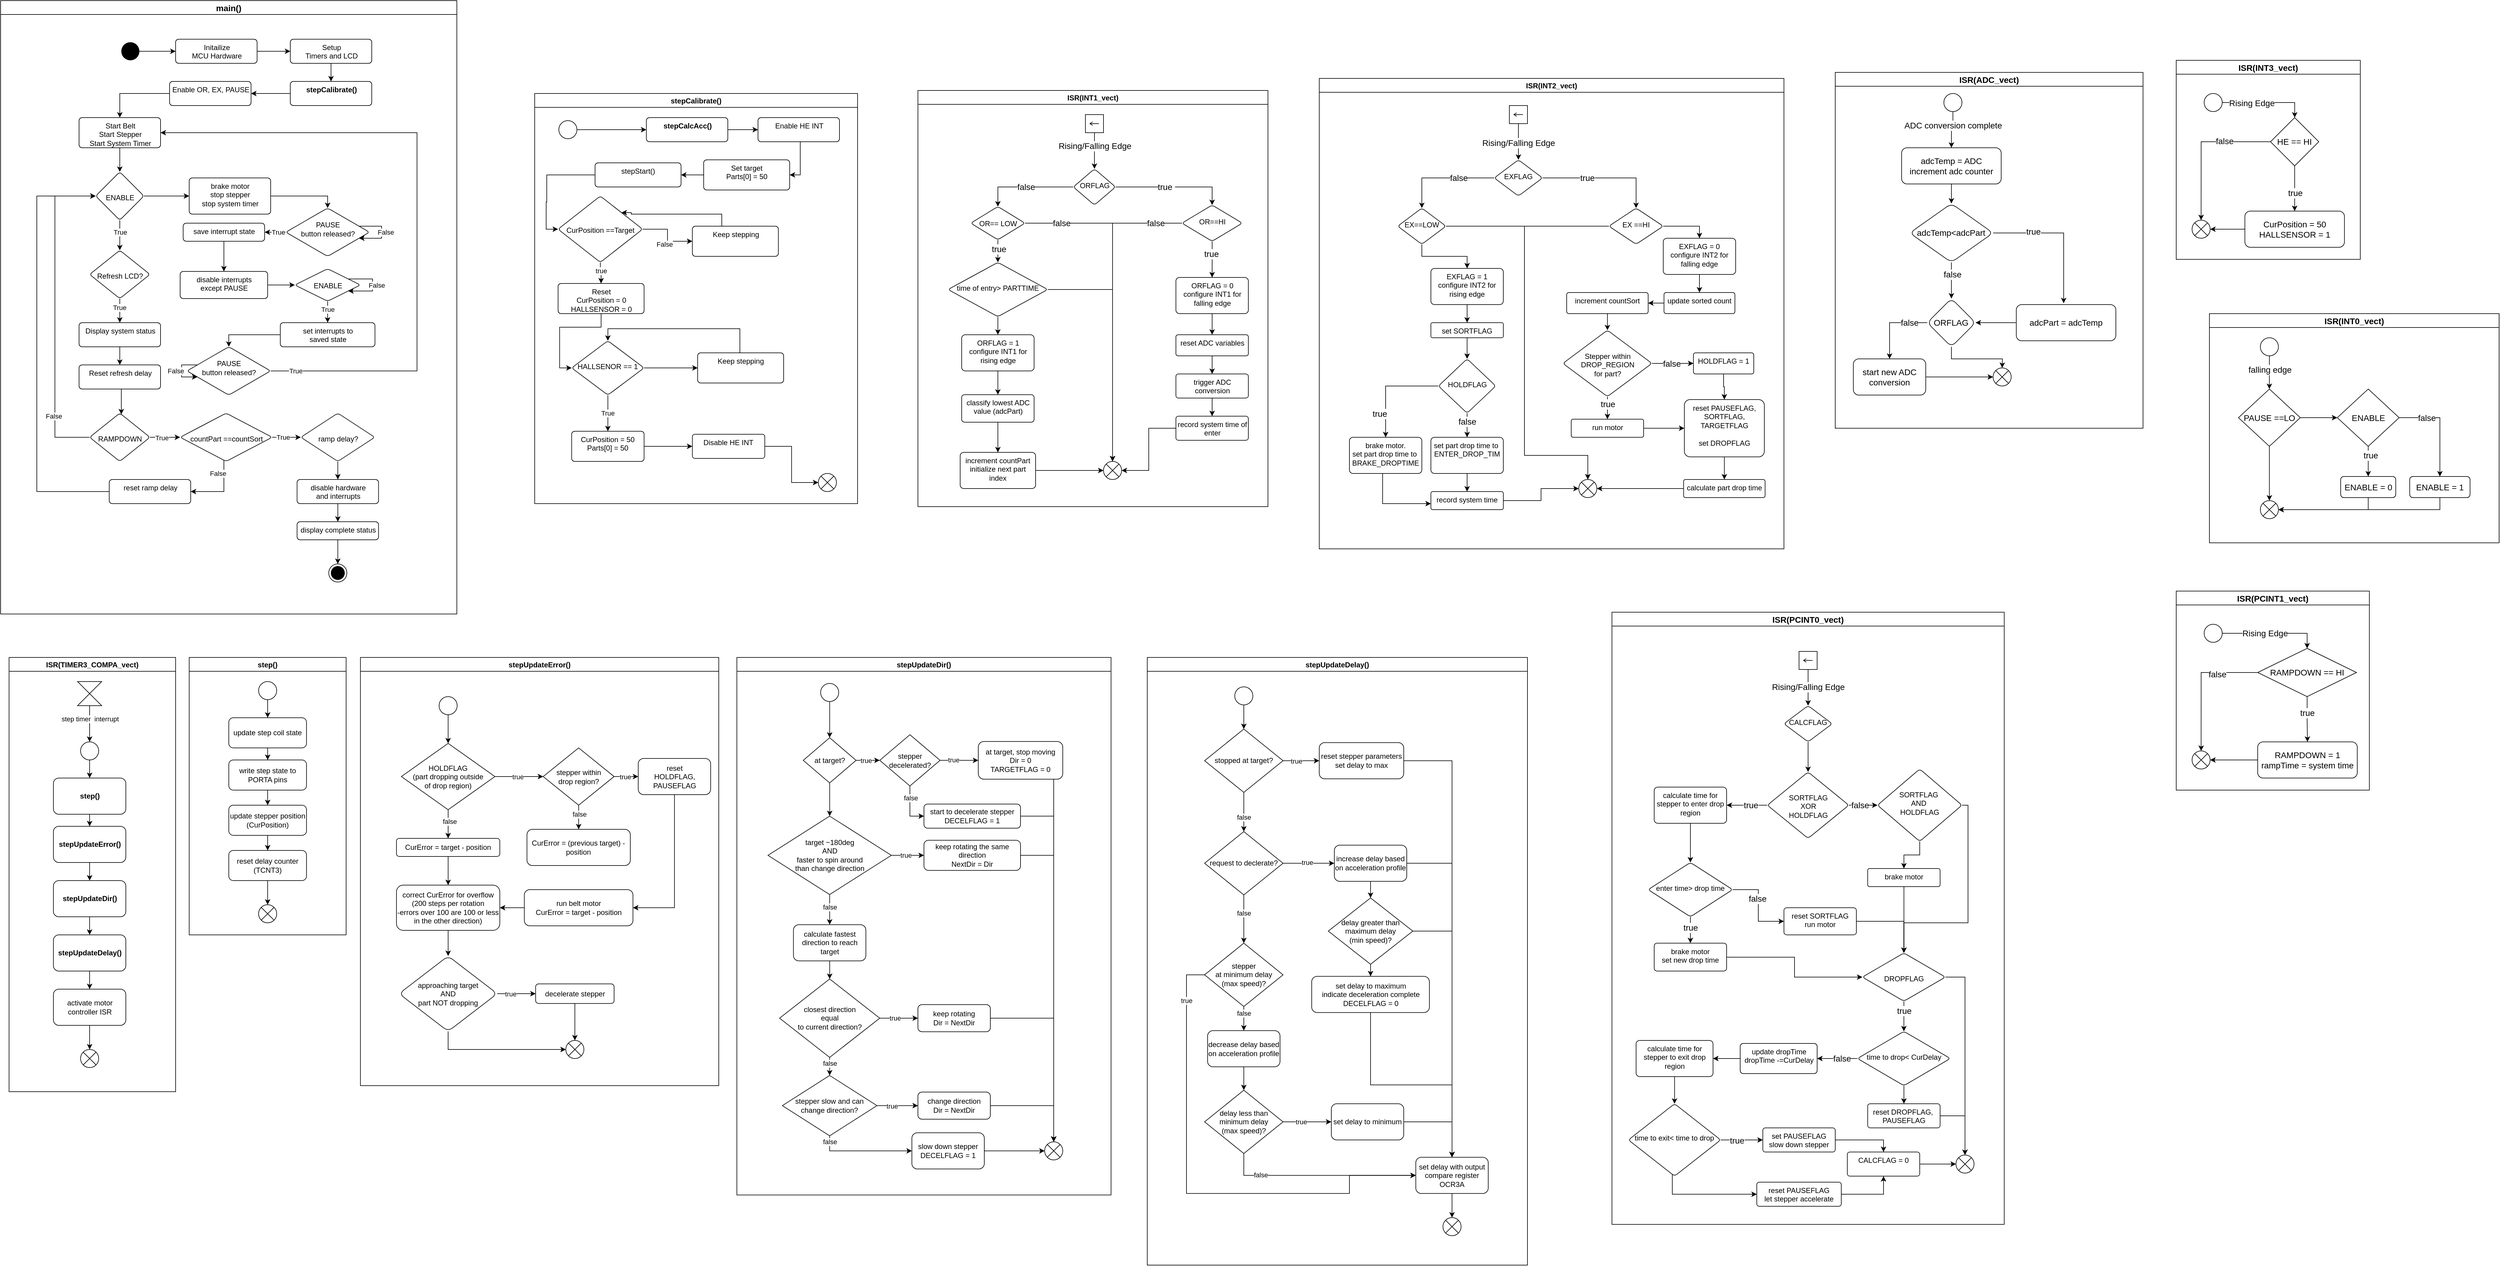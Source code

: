 <mxfile version="20.3.0" type="device"><diagram id="7qETui1Nxg3Wwvx2iCVG" name="Page-1"><mxGraphModel dx="2139" dy="1860" grid="0" gridSize="10" guides="1" tooltips="1" connect="1" arrows="1" fold="1" page="0" pageScale="1" pageWidth="850" pageHeight="1100" math="0" shadow="0"><root><mxCell id="0"/><mxCell id="1" parent="0"/><mxCell id="VIK1GnXPFfSHgPca91tT-13" value="stepCalibrate()" style="swimlane;" parent="1" vertex="1"><mxGeometry x="55" y="145" width="535" height="680" as="geometry"/></mxCell><mxCell id="VIK1GnXPFfSHgPca91tT-16" value="" style="edgeStyle=orthogonalEdgeStyle;rounded=0;orthogonalLoop=1;jettySize=auto;html=1;" parent="VIK1GnXPFfSHgPca91tT-13" source="VIK1GnXPFfSHgPca91tT-14" target="VIK1GnXPFfSHgPca91tT-15" edge="1"><mxGeometry relative="1" as="geometry"/></mxCell><mxCell id="VIK1GnXPFfSHgPca91tT-14" value="" style="ellipse;fillColor=#ffffff;strokeColor=#000000;" parent="VIK1GnXPFfSHgPca91tT-13" vertex="1"><mxGeometry x="40" y="45" width="30" height="30" as="geometry"/></mxCell><mxCell id="VIK1GnXPFfSHgPca91tT-44" value="" style="edgeStyle=orthogonalEdgeStyle;rounded=0;orthogonalLoop=1;jettySize=auto;html=1;" parent="VIK1GnXPFfSHgPca91tT-13" source="VIK1GnXPFfSHgPca91tT-15" target="VIK1GnXPFfSHgPca91tT-43" edge="1"><mxGeometry relative="1" as="geometry"/></mxCell><mxCell id="VIK1GnXPFfSHgPca91tT-15" value="&lt;b&gt;stepCalcAcc()&lt;/b&gt;" style="html=1;align=center;verticalAlign=top;rounded=1;absoluteArcSize=1;arcSize=10;dashed=0;" parent="VIK1GnXPFfSHgPca91tT-13" vertex="1"><mxGeometry x="185" y="40" width="135" height="40" as="geometry"/></mxCell><mxCell id="VIK1GnXPFfSHgPca91tT-57" value="" style="edgeStyle=orthogonalEdgeStyle;rounded=0;orthogonalLoop=1;jettySize=auto;html=1;" parent="VIK1GnXPFfSHgPca91tT-13" source="VIK1GnXPFfSHgPca91tT-19" target="VIK1GnXPFfSHgPca91tT-56" edge="1"><mxGeometry relative="1" as="geometry"/></mxCell><mxCell id="VIK1GnXPFfSHgPca91tT-19" value="Set target&lt;br&gt;Parts[0] = 50&lt;br&gt;" style="html=1;align=center;verticalAlign=top;rounded=1;absoluteArcSize=1;arcSize=10;dashed=0;" parent="VIK1GnXPFfSHgPca91tT-13" vertex="1"><mxGeometry x="280" y="110" width="142.5" height="50" as="geometry"/></mxCell><mxCell id="VIK1GnXPFfSHgPca91tT-24" value="True" style="edgeStyle=orthogonalEdgeStyle;rounded=0;orthogonalLoop=1;jettySize=auto;html=1;" parent="VIK1GnXPFfSHgPca91tT-13" source="VIK1GnXPFfSHgPca91tT-21" target="VIK1GnXPFfSHgPca91tT-23" edge="1"><mxGeometry relative="1" as="geometry"/></mxCell><mxCell id="VIK1GnXPFfSHgPca91tT-21" value="&lt;br&gt;&lt;br&gt;HALLSENOR == 1" style="rhombus;whiteSpace=wrap;html=1;verticalAlign=top;rounded=1;arcSize=10;dashed=0;" parent="VIK1GnXPFfSHgPca91tT-13" vertex="1"><mxGeometry x="61.25" y="410" width="120" height="90" as="geometry"/></mxCell><mxCell id="VIK1GnXPFfSHgPca91tT-47" value="" style="edgeStyle=orthogonalEdgeStyle;rounded=0;orthogonalLoop=1;jettySize=auto;html=1;" parent="VIK1GnXPFfSHgPca91tT-13" source="VIK1GnXPFfSHgPca91tT-23" target="VIK1GnXPFfSHgPca91tT-46" edge="1"><mxGeometry relative="1" as="geometry"/></mxCell><mxCell id="VIK1GnXPFfSHgPca91tT-23" value="CurPosition = 50&lt;br&gt;Parts[0] = 50" style="whiteSpace=wrap;html=1;verticalAlign=top;rounded=1;arcSize=10;dashed=0;" parent="VIK1GnXPFfSHgPca91tT-13" vertex="1"><mxGeometry x="61.25" y="560" width="120" height="50" as="geometry"/></mxCell><mxCell id="VIK1GnXPFfSHgPca91tT-25" value="" style="shape=sumEllipse;perimeter=ellipsePerimeter;whiteSpace=wrap;html=1;backgroundOutline=1;" parent="VIK1GnXPFfSHgPca91tT-13" vertex="1"><mxGeometry x="470" y="630" width="30" height="30" as="geometry"/></mxCell><mxCell id="VIK1GnXPFfSHgPca91tT-38" style="edgeStyle=orthogonalEdgeStyle;rounded=0;orthogonalLoop=1;jettySize=auto;html=1;entryX=0.5;entryY=0;entryDx=0;entryDy=0;" parent="VIK1GnXPFfSHgPca91tT-13" source="VIK1GnXPFfSHgPca91tT-28" target="VIK1GnXPFfSHgPca91tT-21" edge="1"><mxGeometry relative="1" as="geometry"><Array as="points"><mxPoint x="340" y="390"/><mxPoint x="121" y="390"/></Array></mxGeometry></mxCell><mxCell id="VIK1GnXPFfSHgPca91tT-28" value="Keep stepping" style="html=1;align=center;verticalAlign=top;rounded=1;absoluteArcSize=1;arcSize=10;dashed=0;" parent="VIK1GnXPFfSHgPca91tT-13" vertex="1"><mxGeometry x="270" y="430" width="142.5" height="50" as="geometry"/></mxCell><mxCell id="VIK1GnXPFfSHgPca91tT-27" style="edgeStyle=orthogonalEdgeStyle;rounded=0;orthogonalLoop=1;jettySize=auto;html=1;" parent="VIK1GnXPFfSHgPca91tT-13" source="VIK1GnXPFfSHgPca91tT-21" target="VIK1GnXPFfSHgPca91tT-28" edge="1"><mxGeometry relative="1" as="geometry"><mxPoint x="180" y="480" as="targetPoint"/></mxGeometry></mxCell><mxCell id="VIK1GnXPFfSHgPca91tT-35" style="edgeStyle=orthogonalEdgeStyle;rounded=0;orthogonalLoop=1;jettySize=auto;html=1;entryX=0.5;entryY=0;entryDx=0;entryDy=0;" parent="VIK1GnXPFfSHgPca91tT-13" source="VIK1GnXPFfSHgPca91tT-32" target="VIK1GnXPFfSHgPca91tT-34" edge="1"><mxGeometry relative="1" as="geometry"/></mxCell><mxCell id="VIK1GnXPFfSHgPca91tT-36" value="true" style="edgeLabel;html=1;align=center;verticalAlign=middle;resizable=0;points=[];" parent="VIK1GnXPFfSHgPca91tT-35" vertex="1" connectable="0"><mxGeometry x="0.175" relative="1" as="geometry"><mxPoint y="-7" as="offset"/></mxGeometry></mxCell><mxCell id="VIK1GnXPFfSHgPca91tT-40" style="edgeStyle=orthogonalEdgeStyle;rounded=0;orthogonalLoop=1;jettySize=auto;html=1;" parent="VIK1GnXPFfSHgPca91tT-13" source="VIK1GnXPFfSHgPca91tT-32" target="VIK1GnXPFfSHgPca91tT-39" edge="1"><mxGeometry relative="1" as="geometry"/></mxCell><mxCell id="VIK1GnXPFfSHgPca91tT-42" value="False" style="edgeLabel;html=1;align=center;verticalAlign=middle;resizable=0;points=[];" parent="VIK1GnXPFfSHgPca91tT-40" vertex="1" connectable="0"><mxGeometry x="-0.573" y="-1" relative="1" as="geometry"><mxPoint x="14" y="24" as="offset"/></mxGeometry></mxCell><mxCell id="VIK1GnXPFfSHgPca91tT-32" value="&lt;br&gt;&lt;br&gt;&lt;br&gt;CurPosition ==Target" style="rhombus;whiteSpace=wrap;html=1;verticalAlign=top;rounded=1;arcSize=10;dashed=0;" parent="VIK1GnXPFfSHgPca91tT-13" vertex="1"><mxGeometry x="38.75" y="170" width="140" height="110" as="geometry"/></mxCell><mxCell id="VIK1GnXPFfSHgPca91tT-37" style="edgeStyle=orthogonalEdgeStyle;rounded=0;orthogonalLoop=1;jettySize=auto;html=1;entryX=0;entryY=0.5;entryDx=0;entryDy=0;" parent="VIK1GnXPFfSHgPca91tT-13" source="VIK1GnXPFfSHgPca91tT-34" target="VIK1GnXPFfSHgPca91tT-21" edge="1"><mxGeometry relative="1" as="geometry"/></mxCell><mxCell id="VIK1GnXPFfSHgPca91tT-34" value="Reset&lt;br&gt;CurPosition = 0&lt;br&gt;HALLSENSOR = 0" style="html=1;align=center;verticalAlign=top;rounded=1;absoluteArcSize=1;arcSize=10;dashed=0;" parent="VIK1GnXPFfSHgPca91tT-13" vertex="1"><mxGeometry x="38.75" y="315" width="142.5" height="50" as="geometry"/></mxCell><mxCell id="VIK1GnXPFfSHgPca91tT-41" style="edgeStyle=orthogonalEdgeStyle;rounded=0;orthogonalLoop=1;jettySize=auto;html=1;entryX=1;entryY=0;entryDx=0;entryDy=0;" parent="VIK1GnXPFfSHgPca91tT-13" source="VIK1GnXPFfSHgPca91tT-39" target="VIK1GnXPFfSHgPca91tT-32" edge="1"><mxGeometry relative="1" as="geometry"><Array as="points"><mxPoint x="310" y="200"/><mxPoint x="160" y="200"/><mxPoint x="160" y="197"/></Array></mxGeometry></mxCell><mxCell id="VIK1GnXPFfSHgPca91tT-39" value="Keep stepping" style="html=1;align=center;verticalAlign=top;rounded=1;absoluteArcSize=1;arcSize=10;dashed=0;" parent="VIK1GnXPFfSHgPca91tT-13" vertex="1"><mxGeometry x="261.25" y="220" width="142.5" height="50" as="geometry"/></mxCell><mxCell id="VIK1GnXPFfSHgPca91tT-45" style="edgeStyle=orthogonalEdgeStyle;rounded=0;orthogonalLoop=1;jettySize=auto;html=1;entryX=1;entryY=0.5;entryDx=0;entryDy=0;" parent="VIK1GnXPFfSHgPca91tT-13" source="VIK1GnXPFfSHgPca91tT-43" target="VIK1GnXPFfSHgPca91tT-19" edge="1"><mxGeometry relative="1" as="geometry"><Array as="points"><mxPoint x="440" y="135"/></Array></mxGeometry></mxCell><mxCell id="VIK1GnXPFfSHgPca91tT-43" value="Enable HE INT" style="html=1;align=center;verticalAlign=top;rounded=1;absoluteArcSize=1;arcSize=10;dashed=0;" parent="VIK1GnXPFfSHgPca91tT-13" vertex="1"><mxGeometry x="370" y="40" width="135" height="40" as="geometry"/></mxCell><mxCell id="VIK1GnXPFfSHgPca91tT-49" style="edgeStyle=orthogonalEdgeStyle;rounded=0;orthogonalLoop=1;jettySize=auto;html=1;entryX=0;entryY=0.5;entryDx=0;entryDy=0;" parent="VIK1GnXPFfSHgPca91tT-13" source="VIK1GnXPFfSHgPca91tT-46" target="VIK1GnXPFfSHgPca91tT-25" edge="1"><mxGeometry relative="1" as="geometry"/></mxCell><mxCell id="VIK1GnXPFfSHgPca91tT-46" value="Disable HE INT" style="whiteSpace=wrap;html=1;verticalAlign=top;rounded=1;arcSize=10;dashed=0;" parent="VIK1GnXPFfSHgPca91tT-13" vertex="1"><mxGeometry x="261.25" y="565" width="120" height="40" as="geometry"/></mxCell><mxCell id="VIK1GnXPFfSHgPca91tT-58" style="edgeStyle=orthogonalEdgeStyle;rounded=0;orthogonalLoop=1;jettySize=auto;html=1;entryX=0;entryY=0.5;entryDx=0;entryDy=0;" parent="VIK1GnXPFfSHgPca91tT-13" source="VIK1GnXPFfSHgPca91tT-56" target="VIK1GnXPFfSHgPca91tT-32" edge="1"><mxGeometry relative="1" as="geometry"><Array as="points"><mxPoint x="20" y="135"/><mxPoint x="20" y="180"/><mxPoint x="19" y="180"/><mxPoint x="19" y="225"/></Array></mxGeometry></mxCell><mxCell id="VIK1GnXPFfSHgPca91tT-56" value="stepStart()" style="html=1;align=center;verticalAlign=top;rounded=1;absoluteArcSize=1;arcSize=10;dashed=0;" parent="VIK1GnXPFfSHgPca91tT-13" vertex="1"><mxGeometry x="100" y="115" width="142.5" height="40" as="geometry"/></mxCell><mxCell id="VIK1GnXPFfSHgPca91tT-135" value="ISR(TIMER3_COMPA_vect)" style="swimlane;" parent="1" vertex="1"><mxGeometry x="-816" y="1080" width="276" height="720" as="geometry"/></mxCell><mxCell id="VIK1GnXPFfSHgPca91tT-119" value="" style="ellipse;fillColor=#ffffff;strokeColor=#000000;" parent="VIK1GnXPFfSHgPca91tT-135" vertex="1"><mxGeometry x="118.5" y="140" width="30" height="30" as="geometry"/></mxCell><mxCell id="VIK1GnXPFfSHgPca91tT-121" value="" style="edgeStyle=orthogonalEdgeStyle;rounded=0;orthogonalLoop=1;jettySize=auto;html=1;" parent="VIK1GnXPFfSHgPca91tT-135" source="VIK1GnXPFfSHgPca91tT-120" target="VIK1GnXPFfSHgPca91tT-119" edge="1"><mxGeometry relative="1" as="geometry"/></mxCell><mxCell id="VIK1GnXPFfSHgPca91tT-122" value="step timer&amp;nbsp; interrupt" style="edgeLabel;html=1;align=center;verticalAlign=middle;resizable=0;points=[];" parent="VIK1GnXPFfSHgPca91tT-121" vertex="1" connectable="0"><mxGeometry x="-0.27" relative="1" as="geometry"><mxPoint as="offset"/></mxGeometry></mxCell><mxCell id="VIK1GnXPFfSHgPca91tT-120" value="" style="shape=collate;whiteSpace=wrap;html=1;" parent="VIK1GnXPFfSHgPca91tT-135" vertex="1"><mxGeometry x="113.5" y="40" width="40" height="40" as="geometry"/></mxCell><mxCell id="VIK1GnXPFfSHgPca91tT-123" value="&lt;b&gt;step()&lt;/b&gt;" style="rounded=1;whiteSpace=wrap;html=1;fillColor=#ffffff;strokeColor=#000000;" parent="VIK1GnXPFfSHgPca91tT-135" vertex="1"><mxGeometry x="73.5" y="200" width="120" height="60" as="geometry"/></mxCell><mxCell id="VIK1GnXPFfSHgPca91tT-124" value="" style="edgeStyle=orthogonalEdgeStyle;rounded=0;orthogonalLoop=1;jettySize=auto;html=1;" parent="VIK1GnXPFfSHgPca91tT-135" source="VIK1GnXPFfSHgPca91tT-119" target="VIK1GnXPFfSHgPca91tT-123" edge="1"><mxGeometry relative="1" as="geometry"/></mxCell><mxCell id="VIK1GnXPFfSHgPca91tT-125" value="&lt;b&gt;stepUpdateError()&lt;/b&gt;" style="rounded=1;whiteSpace=wrap;html=1;fillColor=#ffffff;strokeColor=#000000;" parent="VIK1GnXPFfSHgPca91tT-135" vertex="1"><mxGeometry x="73.5" y="280" width="120" height="60" as="geometry"/></mxCell><mxCell id="VIK1GnXPFfSHgPca91tT-126" value="" style="edgeStyle=orthogonalEdgeStyle;rounded=0;orthogonalLoop=1;jettySize=auto;html=1;" parent="VIK1GnXPFfSHgPca91tT-135" source="VIK1GnXPFfSHgPca91tT-123" target="VIK1GnXPFfSHgPca91tT-125" edge="1"><mxGeometry relative="1" as="geometry"/></mxCell><mxCell id="VIK1GnXPFfSHgPca91tT-127" value="&lt;b&gt;stepUpdateDir()&lt;/b&gt;" style="rounded=1;whiteSpace=wrap;html=1;fillColor=#ffffff;strokeColor=#000000;" parent="VIK1GnXPFfSHgPca91tT-135" vertex="1"><mxGeometry x="73.5" y="370" width="120" height="60" as="geometry"/></mxCell><mxCell id="VIK1GnXPFfSHgPca91tT-128" value="" style="edgeStyle=orthogonalEdgeStyle;rounded=0;orthogonalLoop=1;jettySize=auto;html=1;" parent="VIK1GnXPFfSHgPca91tT-135" source="VIK1GnXPFfSHgPca91tT-125" target="VIK1GnXPFfSHgPca91tT-127" edge="1"><mxGeometry relative="1" as="geometry"/></mxCell><mxCell id="VIK1GnXPFfSHgPca91tT-129" value="&lt;b&gt;stepUpdateDelay()&lt;/b&gt;" style="rounded=1;whiteSpace=wrap;html=1;fillColor=#ffffff;strokeColor=#000000;" parent="VIK1GnXPFfSHgPca91tT-135" vertex="1"><mxGeometry x="73.5" y="460" width="120" height="60" as="geometry"/></mxCell><mxCell id="VIK1GnXPFfSHgPca91tT-130" value="" style="edgeStyle=orthogonalEdgeStyle;rounded=0;orthogonalLoop=1;jettySize=auto;html=1;" parent="VIK1GnXPFfSHgPca91tT-135" source="VIK1GnXPFfSHgPca91tT-127" target="VIK1GnXPFfSHgPca91tT-129" edge="1"><mxGeometry relative="1" as="geometry"/></mxCell><mxCell id="VIK1GnXPFfSHgPca91tT-131" value="activate motor controller ISR" style="whiteSpace=wrap;html=1;fillColor=#ffffff;strokeColor=#000000;rounded=1;" parent="VIK1GnXPFfSHgPca91tT-135" vertex="1"><mxGeometry x="73.5" y="550" width="120" height="60" as="geometry"/></mxCell><mxCell id="VIK1GnXPFfSHgPca91tT-132" value="" style="edgeStyle=orthogonalEdgeStyle;rounded=0;orthogonalLoop=1;jettySize=auto;html=1;" parent="VIK1GnXPFfSHgPca91tT-135" source="VIK1GnXPFfSHgPca91tT-129" target="VIK1GnXPFfSHgPca91tT-131" edge="1"><mxGeometry relative="1" as="geometry"/></mxCell><mxCell id="VIK1GnXPFfSHgPca91tT-133" value="" style="shape=sumEllipse;perimeter=ellipsePerimeter;whiteSpace=wrap;html=1;backgroundOutline=1;" parent="VIK1GnXPFfSHgPca91tT-135" vertex="1"><mxGeometry x="118.5" y="650" width="30" height="30" as="geometry"/></mxCell><mxCell id="VIK1GnXPFfSHgPca91tT-134" value="" style="edgeStyle=orthogonalEdgeStyle;rounded=0;orthogonalLoop=1;jettySize=auto;html=1;" parent="VIK1GnXPFfSHgPca91tT-135" source="VIK1GnXPFfSHgPca91tT-131" target="VIK1GnXPFfSHgPca91tT-133" edge="1"><mxGeometry relative="1" as="geometry"/></mxCell><mxCell id="VIK1GnXPFfSHgPca91tT-137" value="ISR(INT2_vect)" style="swimlane;" parent="1" vertex="1"><mxGeometry x="1355" y="120" width="770" height="780" as="geometry"/></mxCell><mxCell id="rH_EBazFABdpn1C2e2Rk-43" value="" style="shape=mxgraph.uml25.inputPin;html=1;points=[[0,0.5],[1,0.5]];strokeWidth=1;fontSize=14;" vertex="1" parent="VIK1GnXPFfSHgPca91tT-137"><mxGeometry x="315" y="45" width="30" height="30" as="geometry"/></mxCell><mxCell id="rH_EBazFABdpn1C2e2Rk-44" value="&lt;br&gt;EXFLAG" style="rhombus;whiteSpace=wrap;html=1;verticalAlign=top;rounded=1;arcSize=10;dashed=0;" vertex="1" parent="VIK1GnXPFfSHgPca91tT-137"><mxGeometry x="290" y="135" width="80" height="60" as="geometry"/></mxCell><mxCell id="rH_EBazFABdpn1C2e2Rk-45" value="" style="edgeStyle=orthogonalEdgeStyle;rounded=0;orthogonalLoop=1;jettySize=auto;html=1;fontSize=14;" edge="1" parent="VIK1GnXPFfSHgPca91tT-137" source="rH_EBazFABdpn1C2e2Rk-43" target="rH_EBazFABdpn1C2e2Rk-44"><mxGeometry relative="1" as="geometry"/></mxCell><mxCell id="rH_EBazFABdpn1C2e2Rk-46" value="Rising/Falling Edge" style="edgeLabel;html=1;align=center;verticalAlign=middle;resizable=0;points=[];fontSize=14;" vertex="1" connectable="0" parent="rH_EBazFABdpn1C2e2Rk-45"><mxGeometry x="0.328" relative="1" as="geometry"><mxPoint y="-8" as="offset"/></mxGeometry></mxCell><mxCell id="rH_EBazFABdpn1C2e2Rk-49" value="&lt;br&gt;EX ==HI" style="rhombus;whiteSpace=wrap;html=1;verticalAlign=top;rounded=1;arcSize=10;dashed=0;" vertex="1" parent="VIK1GnXPFfSHgPca91tT-137"><mxGeometry x="480" y="215" width="90" height="60" as="geometry"/></mxCell><mxCell id="rH_EBazFABdpn1C2e2Rk-48" value="" style="edgeStyle=orthogonalEdgeStyle;rounded=0;orthogonalLoop=1;jettySize=auto;html=1;fontSize=14;entryX=0.5;entryY=0;entryDx=0;entryDy=0;" edge="1" parent="VIK1GnXPFfSHgPca91tT-137" source="rH_EBazFABdpn1C2e2Rk-44" target="rH_EBazFABdpn1C2e2Rk-49"><mxGeometry relative="1" as="geometry"><mxPoint x="430" y="245" as="targetPoint"/><Array as="points"><mxPoint x="525" y="165"/></Array></mxGeometry></mxCell><mxCell id="rH_EBazFABdpn1C2e2Rk-52" value="true" style="edgeLabel;html=1;align=center;verticalAlign=middle;resizable=0;points=[];fontSize=14;" vertex="1" connectable="0" parent="rH_EBazFABdpn1C2e2Rk-48"><mxGeometry x="-0.28" relative="1" as="geometry"><mxPoint as="offset"/></mxGeometry></mxCell><mxCell id="rH_EBazFABdpn1C2e2Rk-50" value="&lt;br&gt;EX==LOW" style="rhombus;whiteSpace=wrap;html=1;verticalAlign=top;rounded=1;arcSize=10;dashed=0;" vertex="1" parent="VIK1GnXPFfSHgPca91tT-137"><mxGeometry x="130" y="215" width="80" height="60" as="geometry"/></mxCell><mxCell id="rH_EBazFABdpn1C2e2Rk-51" value="" style="edgeStyle=orthogonalEdgeStyle;rounded=0;orthogonalLoop=1;jettySize=auto;html=1;fontSize=14;" edge="1" parent="VIK1GnXPFfSHgPca91tT-137" source="rH_EBazFABdpn1C2e2Rk-44" target="rH_EBazFABdpn1C2e2Rk-50"><mxGeometry relative="1" as="geometry"/></mxCell><mxCell id="rH_EBazFABdpn1C2e2Rk-53" value="false" style="edgeLabel;html=1;align=center;verticalAlign=middle;resizable=0;points=[];fontSize=14;" vertex="1" connectable="0" parent="rH_EBazFABdpn1C2e2Rk-51"><mxGeometry x="-0.304" relative="1" as="geometry"><mxPoint as="offset"/></mxGeometry></mxCell><mxCell id="rH_EBazFABdpn1C2e2Rk-54" value="EXFLAG = 1&lt;br&gt;configure INT2 for rising edge" style="rounded=1;whiteSpace=wrap;html=1;verticalAlign=top;arcSize=10;dashed=0;" vertex="1" parent="VIK1GnXPFfSHgPca91tT-137"><mxGeometry x="185" y="315" width="120" height="60" as="geometry"/></mxCell><mxCell id="rH_EBazFABdpn1C2e2Rk-55" value="" style="edgeStyle=orthogonalEdgeStyle;rounded=0;orthogonalLoop=1;jettySize=auto;html=1;fontSize=14;" edge="1" parent="VIK1GnXPFfSHgPca91tT-137" source="rH_EBazFABdpn1C2e2Rk-50" target="rH_EBazFABdpn1C2e2Rk-54"><mxGeometry relative="1" as="geometry"/></mxCell><mxCell id="rH_EBazFABdpn1C2e2Rk-56" value="set SORTFLAG" style="rounded=1;whiteSpace=wrap;html=1;verticalAlign=top;arcSize=10;dashed=0;" vertex="1" parent="VIK1GnXPFfSHgPca91tT-137"><mxGeometry x="185" y="405" width="120" height="25" as="geometry"/></mxCell><mxCell id="rH_EBazFABdpn1C2e2Rk-57" value="" style="edgeStyle=orthogonalEdgeStyle;rounded=0;orthogonalLoop=1;jettySize=auto;html=1;fontSize=14;" edge="1" parent="VIK1GnXPFfSHgPca91tT-137" source="rH_EBazFABdpn1C2e2Rk-54" target="rH_EBazFABdpn1C2e2Rk-56"><mxGeometry relative="1" as="geometry"/></mxCell><mxCell id="rH_EBazFABdpn1C2e2Rk-58" value="&lt;br&gt;&lt;br&gt;HOLDFLAG" style="rhombus;whiteSpace=wrap;html=1;verticalAlign=top;rounded=1;arcSize=10;dashed=0;" vertex="1" parent="VIK1GnXPFfSHgPca91tT-137"><mxGeometry x="197.5" y="465" width="95" height="90" as="geometry"/></mxCell><mxCell id="rH_EBazFABdpn1C2e2Rk-59" value="" style="edgeStyle=orthogonalEdgeStyle;rounded=0;orthogonalLoop=1;jettySize=auto;html=1;fontSize=14;" edge="1" parent="VIK1GnXPFfSHgPca91tT-137" source="rH_EBazFABdpn1C2e2Rk-56" target="rH_EBazFABdpn1C2e2Rk-58"><mxGeometry relative="1" as="geometry"/></mxCell><mxCell id="rH_EBazFABdpn1C2e2Rk-60" value="brake motor.&lt;br&gt;set part drop time to&amp;nbsp;&lt;br&gt;BRAKE_DROPTIME" style="rounded=1;whiteSpace=wrap;html=1;verticalAlign=top;arcSize=10;dashed=0;" vertex="1" parent="VIK1GnXPFfSHgPca91tT-137"><mxGeometry x="50" y="595" width="120" height="60" as="geometry"/></mxCell><mxCell id="rH_EBazFABdpn1C2e2Rk-61" value="" style="edgeStyle=orthogonalEdgeStyle;rounded=0;orthogonalLoop=1;jettySize=auto;html=1;fontSize=14;" edge="1" parent="VIK1GnXPFfSHgPca91tT-137" source="rH_EBazFABdpn1C2e2Rk-58" target="rH_EBazFABdpn1C2e2Rk-60"><mxGeometry relative="1" as="geometry"/></mxCell><mxCell id="rH_EBazFABdpn1C2e2Rk-62" value="true" style="edgeLabel;html=1;align=center;verticalAlign=middle;resizable=0;points=[];fontSize=14;" vertex="1" connectable="0" parent="rH_EBazFABdpn1C2e2Rk-61"><mxGeometry x="0.246" relative="1" as="geometry"><mxPoint x="-10" y="26" as="offset"/></mxGeometry></mxCell><mxCell id="rH_EBazFABdpn1C2e2Rk-63" value="record system time" style="rounded=1;whiteSpace=wrap;html=1;verticalAlign=top;arcSize=10;dashed=0;" vertex="1" parent="VIK1GnXPFfSHgPca91tT-137"><mxGeometry x="185" y="685" width="120" height="30" as="geometry"/></mxCell><mxCell id="rH_EBazFABdpn1C2e2Rk-64" value="" style="edgeStyle=orthogonalEdgeStyle;rounded=0;orthogonalLoop=1;jettySize=auto;html=1;fontSize=14;" edge="1" parent="VIK1GnXPFfSHgPca91tT-137" source="rH_EBazFABdpn1C2e2Rk-60" target="rH_EBazFABdpn1C2e2Rk-63"><mxGeometry relative="1" as="geometry"><Array as="points"><mxPoint x="105" y="705"/></Array></mxGeometry></mxCell><mxCell id="rH_EBazFABdpn1C2e2Rk-67" value="" style="edgeStyle=orthogonalEdgeStyle;rounded=0;orthogonalLoop=1;jettySize=auto;html=1;fontSize=14;" edge="1" parent="VIK1GnXPFfSHgPca91tT-137" source="rH_EBazFABdpn1C2e2Rk-65" target="rH_EBazFABdpn1C2e2Rk-63"><mxGeometry relative="1" as="geometry"/></mxCell><mxCell id="rH_EBazFABdpn1C2e2Rk-65" value="set part drop time to&amp;nbsp;&lt;br&gt;ENTER_DROP_TIM" style="whiteSpace=wrap;html=1;verticalAlign=top;rounded=1;arcSize=10;dashed=0;" vertex="1" parent="VIK1GnXPFfSHgPca91tT-137"><mxGeometry x="185" y="595" width="120" height="60" as="geometry"/></mxCell><mxCell id="rH_EBazFABdpn1C2e2Rk-66" value="" style="edgeStyle=orthogonalEdgeStyle;rounded=0;orthogonalLoop=1;jettySize=auto;html=1;fontSize=14;" edge="1" parent="VIK1GnXPFfSHgPca91tT-137" source="rH_EBazFABdpn1C2e2Rk-58" target="rH_EBazFABdpn1C2e2Rk-65"><mxGeometry relative="1" as="geometry"><Array as="points"><mxPoint x="245" y="565"/></Array></mxGeometry></mxCell><mxCell id="rH_EBazFABdpn1C2e2Rk-94" value="false" style="edgeLabel;html=1;align=center;verticalAlign=middle;resizable=0;points=[];fontSize=14;" vertex="1" connectable="0" parent="rH_EBazFABdpn1C2e2Rk-66"><mxGeometry x="-0.3" relative="1" as="geometry"><mxPoint as="offset"/></mxGeometry></mxCell><mxCell id="rH_EBazFABdpn1C2e2Rk-68" value="EXFLAG = 0&lt;br&gt;configure INT2 for falling edge" style="rounded=1;whiteSpace=wrap;html=1;verticalAlign=top;arcSize=10;dashed=0;" vertex="1" parent="VIK1GnXPFfSHgPca91tT-137"><mxGeometry x="570" y="265" width="120" height="60" as="geometry"/></mxCell><mxCell id="rH_EBazFABdpn1C2e2Rk-69" value="" style="edgeStyle=orthogonalEdgeStyle;rounded=0;orthogonalLoop=1;jettySize=auto;html=1;fontSize=14;" edge="1" parent="VIK1GnXPFfSHgPca91tT-137" source="rH_EBazFABdpn1C2e2Rk-49" target="rH_EBazFABdpn1C2e2Rk-68"><mxGeometry relative="1" as="geometry"><Array as="points"><mxPoint x="630" y="245"/></Array></mxGeometry></mxCell><mxCell id="rH_EBazFABdpn1C2e2Rk-70" value="update sorted count" style="rounded=1;whiteSpace=wrap;html=1;verticalAlign=top;arcSize=10;dashed=0;" vertex="1" parent="VIK1GnXPFfSHgPca91tT-137"><mxGeometry x="571.25" y="355" width="117.5" height="35" as="geometry"/></mxCell><mxCell id="rH_EBazFABdpn1C2e2Rk-71" value="" style="edgeStyle=orthogonalEdgeStyle;rounded=0;orthogonalLoop=1;jettySize=auto;html=1;fontSize=14;" edge="1" parent="VIK1GnXPFfSHgPca91tT-137" source="rH_EBazFABdpn1C2e2Rk-68" target="rH_EBazFABdpn1C2e2Rk-70"><mxGeometry relative="1" as="geometry"/></mxCell><mxCell id="rH_EBazFABdpn1C2e2Rk-72" value="increment countSort" style="rounded=1;whiteSpace=wrap;html=1;verticalAlign=top;arcSize=10;dashed=0;" vertex="1" parent="VIK1GnXPFfSHgPca91tT-137"><mxGeometry x="410" y="355" width="135" height="35" as="geometry"/></mxCell><mxCell id="rH_EBazFABdpn1C2e2Rk-73" value="" style="edgeStyle=orthogonalEdgeStyle;rounded=0;orthogonalLoop=1;jettySize=auto;html=1;fontSize=14;" edge="1" parent="VIK1GnXPFfSHgPca91tT-137" source="rH_EBazFABdpn1C2e2Rk-70" target="rH_EBazFABdpn1C2e2Rk-72"><mxGeometry relative="1" as="geometry"/></mxCell><mxCell id="rH_EBazFABdpn1C2e2Rk-74" value="&lt;br&gt;&lt;br&gt;Stepper within DROP_REGION&lt;br&gt;for part?" style="rhombus;whiteSpace=wrap;html=1;verticalAlign=top;rounded=1;arcSize=10;dashed=0;" vertex="1" parent="VIK1GnXPFfSHgPca91tT-137"><mxGeometry x="403.75" y="417.5" width="147.5" height="110" as="geometry"/></mxCell><mxCell id="rH_EBazFABdpn1C2e2Rk-75" value="" style="edgeStyle=orthogonalEdgeStyle;rounded=0;orthogonalLoop=1;jettySize=auto;html=1;fontSize=14;" edge="1" parent="VIK1GnXPFfSHgPca91tT-137" source="rH_EBazFABdpn1C2e2Rk-72" target="rH_EBazFABdpn1C2e2Rk-74"><mxGeometry relative="1" as="geometry"/></mxCell><mxCell id="rH_EBazFABdpn1C2e2Rk-76" value="HOLDFLAG = 1" style="rounded=1;whiteSpace=wrap;html=1;verticalAlign=top;arcSize=10;dashed=0;" vertex="1" parent="VIK1GnXPFfSHgPca91tT-137"><mxGeometry x="620" y="455" width="100" height="35" as="geometry"/></mxCell><mxCell id="rH_EBazFABdpn1C2e2Rk-77" value="" style="edgeStyle=orthogonalEdgeStyle;rounded=0;orthogonalLoop=1;jettySize=auto;html=1;fontSize=14;" edge="1" parent="VIK1GnXPFfSHgPca91tT-137" source="rH_EBazFABdpn1C2e2Rk-74" target="rH_EBazFABdpn1C2e2Rk-76"><mxGeometry relative="1" as="geometry"><Array as="points"><mxPoint x="620" y="475"/><mxPoint x="620" y="475"/></Array></mxGeometry></mxCell><mxCell id="rH_EBazFABdpn1C2e2Rk-80" value="false" style="edgeLabel;html=1;align=center;verticalAlign=middle;resizable=0;points=[];fontSize=14;" vertex="1" connectable="0" parent="rH_EBazFABdpn1C2e2Rk-77"><mxGeometry x="-0.164" y="-1" relative="1" as="geometry"><mxPoint x="4" y="-1" as="offset"/></mxGeometry></mxCell><mxCell id="rH_EBazFABdpn1C2e2Rk-81" value="run motor" style="rounded=1;whiteSpace=wrap;html=1;verticalAlign=top;arcSize=10;dashed=0;" vertex="1" parent="VIK1GnXPFfSHgPca91tT-137"><mxGeometry x="417.5" y="565" width="120" height="30" as="geometry"/></mxCell><mxCell id="rH_EBazFABdpn1C2e2Rk-82" value="" style="edgeStyle=orthogonalEdgeStyle;rounded=0;orthogonalLoop=1;jettySize=auto;html=1;fontSize=14;" edge="1" parent="VIK1GnXPFfSHgPca91tT-137" source="rH_EBazFABdpn1C2e2Rk-74" target="rH_EBazFABdpn1C2e2Rk-81"><mxGeometry relative="1" as="geometry"/></mxCell><mxCell id="rH_EBazFABdpn1C2e2Rk-83" value="true" style="edgeLabel;html=1;align=center;verticalAlign=middle;resizable=0;points=[];fontSize=14;" vertex="1" connectable="0" parent="rH_EBazFABdpn1C2e2Rk-82"><mxGeometry x="-0.33" relative="1" as="geometry"><mxPoint as="offset"/></mxGeometry></mxCell><mxCell id="rH_EBazFABdpn1C2e2Rk-84" value="reset PAUSEFLAG, SORTFLAG, TARGETFLAG&lt;br&gt;&lt;br&gt;set DROPFLAG" style="rounded=1;whiteSpace=wrap;html=1;verticalAlign=top;arcSize=10;dashed=0;" vertex="1" parent="VIK1GnXPFfSHgPca91tT-137"><mxGeometry x="605" y="532.5" width="132.5" height="95" as="geometry"/></mxCell><mxCell id="rH_EBazFABdpn1C2e2Rk-86" value="" style="edgeStyle=orthogonalEdgeStyle;rounded=0;orthogonalLoop=1;jettySize=auto;html=1;fontSize=14;" edge="1" parent="VIK1GnXPFfSHgPca91tT-137" source="rH_EBazFABdpn1C2e2Rk-76" target="rH_EBazFABdpn1C2e2Rk-84"><mxGeometry relative="1" as="geometry"/></mxCell><mxCell id="rH_EBazFABdpn1C2e2Rk-85" value="" style="edgeStyle=orthogonalEdgeStyle;rounded=0;orthogonalLoop=1;jettySize=auto;html=1;fontSize=14;" edge="1" parent="VIK1GnXPFfSHgPca91tT-137" source="rH_EBazFABdpn1C2e2Rk-81" target="rH_EBazFABdpn1C2e2Rk-84"><mxGeometry relative="1" as="geometry"/></mxCell><mxCell id="rH_EBazFABdpn1C2e2Rk-87" value="calculate part drop time" style="rounded=1;whiteSpace=wrap;html=1;verticalAlign=top;arcSize=10;dashed=0;" vertex="1" parent="VIK1GnXPFfSHgPca91tT-137"><mxGeometry x="603.75" y="665" width="135" height="30" as="geometry"/></mxCell><mxCell id="rH_EBazFABdpn1C2e2Rk-88" value="" style="edgeStyle=orthogonalEdgeStyle;rounded=0;orthogonalLoop=1;jettySize=auto;html=1;fontSize=14;" edge="1" parent="VIK1GnXPFfSHgPca91tT-137" source="rH_EBazFABdpn1C2e2Rk-84" target="rH_EBazFABdpn1C2e2Rk-87"><mxGeometry relative="1" as="geometry"/></mxCell><mxCell id="rH_EBazFABdpn1C2e2Rk-89" value="" style="shape=sumEllipse;perimeter=ellipsePerimeter;whiteSpace=wrap;html=1;backgroundOutline=1;" vertex="1" parent="VIK1GnXPFfSHgPca91tT-137"><mxGeometry x="430" y="665" width="30" height="30" as="geometry"/></mxCell><mxCell id="rH_EBazFABdpn1C2e2Rk-92" style="edgeStyle=orthogonalEdgeStyle;rounded=0;orthogonalLoop=1;jettySize=auto;html=1;entryX=0.5;entryY=0;entryDx=0;entryDy=0;fontSize=14;" edge="1" parent="VIK1GnXPFfSHgPca91tT-137" source="rH_EBazFABdpn1C2e2Rk-49" target="rH_EBazFABdpn1C2e2Rk-89"><mxGeometry relative="1" as="geometry"><Array as="points"><mxPoint x="340" y="245"/><mxPoint x="340" y="625"/><mxPoint x="445" y="625"/></Array></mxGeometry></mxCell><mxCell id="rH_EBazFABdpn1C2e2Rk-93" style="edgeStyle=orthogonalEdgeStyle;rounded=0;orthogonalLoop=1;jettySize=auto;html=1;entryX=0.5;entryY=0;entryDx=0;entryDy=0;fontSize=14;" edge="1" parent="VIK1GnXPFfSHgPca91tT-137" source="rH_EBazFABdpn1C2e2Rk-50" target="rH_EBazFABdpn1C2e2Rk-89"><mxGeometry relative="1" as="geometry"><Array as="points"><mxPoint x="340" y="245"/><mxPoint x="340" y="625"/><mxPoint x="445" y="625"/></Array></mxGeometry></mxCell><mxCell id="rH_EBazFABdpn1C2e2Rk-90" style="edgeStyle=orthogonalEdgeStyle;rounded=0;orthogonalLoop=1;jettySize=auto;html=1;entryX=0;entryY=0.5;entryDx=0;entryDy=0;fontSize=14;" edge="1" parent="VIK1GnXPFfSHgPca91tT-137" source="rH_EBazFABdpn1C2e2Rk-63" target="rH_EBazFABdpn1C2e2Rk-89"><mxGeometry relative="1" as="geometry"/></mxCell><mxCell id="rH_EBazFABdpn1C2e2Rk-91" style="edgeStyle=orthogonalEdgeStyle;rounded=0;orthogonalLoop=1;jettySize=auto;html=1;entryX=1;entryY=0.5;entryDx=0;entryDy=0;fontSize=14;" edge="1" parent="VIK1GnXPFfSHgPca91tT-137" source="rH_EBazFABdpn1C2e2Rk-87" target="rH_EBazFABdpn1C2e2Rk-89"><mxGeometry relative="1" as="geometry"/></mxCell><mxCell id="VIK1GnXPFfSHgPca91tT-149" value="step()" style="swimlane;" parent="1" vertex="1"><mxGeometry x="-517.5" y="1080" width="260" height="460" as="geometry"/></mxCell><mxCell id="VIK1GnXPFfSHgPca91tT-138" value="" style="ellipse;fillColor=#ffffff;strokeColor=#000000;" parent="VIK1GnXPFfSHgPca91tT-149" vertex="1"><mxGeometry x="115.01" y="40" width="30" height="30" as="geometry"/></mxCell><mxCell id="VIK1GnXPFfSHgPca91tT-139" value="" style="shape=sumEllipse;perimeter=ellipsePerimeter;whiteSpace=wrap;html=1;backgroundOutline=1;" parent="VIK1GnXPFfSHgPca91tT-149" vertex="1"><mxGeometry x="115" y="410" width="30" height="30" as="geometry"/></mxCell><mxCell id="VIK1GnXPFfSHgPca91tT-140" value="update step coil state" style="rounded=1;whiteSpace=wrap;html=1;fillColor=#ffffff;strokeColor=#000000;" parent="VIK1GnXPFfSHgPca91tT-149" vertex="1"><mxGeometry x="65.63" y="100" width="128.75" height="50" as="geometry"/></mxCell><mxCell id="VIK1GnXPFfSHgPca91tT-141" value="" style="edgeStyle=orthogonalEdgeStyle;rounded=0;orthogonalLoop=1;jettySize=auto;html=1;" parent="VIK1GnXPFfSHgPca91tT-149" source="VIK1GnXPFfSHgPca91tT-138" target="VIK1GnXPFfSHgPca91tT-140" edge="1"><mxGeometry relative="1" as="geometry"/></mxCell><mxCell id="VIK1GnXPFfSHgPca91tT-142" value="write step state to PORTA pins" style="rounded=1;whiteSpace=wrap;html=1;fillColor=#ffffff;strokeColor=#000000;" parent="VIK1GnXPFfSHgPca91tT-149" vertex="1"><mxGeometry x="65.64" y="170" width="128.75" height="50" as="geometry"/></mxCell><mxCell id="VIK1GnXPFfSHgPca91tT-143" value="" style="edgeStyle=orthogonalEdgeStyle;rounded=0;orthogonalLoop=1;jettySize=auto;html=1;" parent="VIK1GnXPFfSHgPca91tT-149" source="VIK1GnXPFfSHgPca91tT-140" target="VIK1GnXPFfSHgPca91tT-142" edge="1"><mxGeometry relative="1" as="geometry"/></mxCell><mxCell id="VIK1GnXPFfSHgPca91tT-144" value="update stepper position (CurPosition)" style="rounded=1;whiteSpace=wrap;html=1;fillColor=#ffffff;strokeColor=#000000;" parent="VIK1GnXPFfSHgPca91tT-149" vertex="1"><mxGeometry x="65.63" y="245" width="128.75" height="50" as="geometry"/></mxCell><mxCell id="VIK1GnXPFfSHgPca91tT-145" value="" style="edgeStyle=orthogonalEdgeStyle;rounded=0;orthogonalLoop=1;jettySize=auto;html=1;" parent="VIK1GnXPFfSHgPca91tT-149" source="VIK1GnXPFfSHgPca91tT-142" target="VIK1GnXPFfSHgPca91tT-144" edge="1"><mxGeometry relative="1" as="geometry"/></mxCell><mxCell id="VIK1GnXPFfSHgPca91tT-148" value="" style="edgeStyle=orthogonalEdgeStyle;rounded=0;orthogonalLoop=1;jettySize=auto;html=1;" parent="VIK1GnXPFfSHgPca91tT-149" source="VIK1GnXPFfSHgPca91tT-146" target="VIK1GnXPFfSHgPca91tT-139" edge="1"><mxGeometry relative="1" as="geometry"/></mxCell><mxCell id="VIK1GnXPFfSHgPca91tT-146" value="reset delay counter&lt;br&gt;(TCNT3)" style="rounded=1;whiteSpace=wrap;html=1;fillColor=#ffffff;strokeColor=#000000;" parent="VIK1GnXPFfSHgPca91tT-149" vertex="1"><mxGeometry x="65.63" y="320" width="128.75" height="50" as="geometry"/></mxCell><mxCell id="VIK1GnXPFfSHgPca91tT-147" value="" style="edgeStyle=orthogonalEdgeStyle;rounded=0;orthogonalLoop=1;jettySize=auto;html=1;" parent="VIK1GnXPFfSHgPca91tT-149" source="VIK1GnXPFfSHgPca91tT-144" target="VIK1GnXPFfSHgPca91tT-146" edge="1"><mxGeometry relative="1" as="geometry"/></mxCell><mxCell id="VIK1GnXPFfSHgPca91tT-188" value="stepUpdateError()" style="swimlane;" parent="1" vertex="1"><mxGeometry x="-233.75" y="1080" width="593.75" height="710" as="geometry"/></mxCell><mxCell id="VIK1GnXPFfSHgPca91tT-150" value="" style="ellipse;fillColor=#ffffff;strokeColor=#000000;" parent="VIK1GnXPFfSHgPca91tT-188" vertex="1"><mxGeometry x="130.31" y="65" width="30" height="30" as="geometry"/></mxCell><mxCell id="VIK1GnXPFfSHgPca91tT-153" value="HOLDFLAG&lt;br&gt;(part dropping outside&lt;br&gt;of drop region)" style="rhombus;whiteSpace=wrap;html=1;fillColor=#ffffff;strokeColor=#000000;" parent="VIK1GnXPFfSHgPca91tT-188" vertex="1"><mxGeometry x="67.81" y="142.5" width="155" height="110" as="geometry"/></mxCell><mxCell id="VIK1GnXPFfSHgPca91tT-154" value="" style="edgeStyle=orthogonalEdgeStyle;rounded=0;orthogonalLoop=1;jettySize=auto;html=1;" parent="VIK1GnXPFfSHgPca91tT-188" source="VIK1GnXPFfSHgPca91tT-150" target="VIK1GnXPFfSHgPca91tT-153" edge="1"><mxGeometry relative="1" as="geometry"/></mxCell><mxCell id="VIK1GnXPFfSHgPca91tT-157" value="stepper within &lt;br&gt;drop region?" style="rhombus;whiteSpace=wrap;html=1;fillColor=#ffffff;strokeColor=#000000;" parent="VIK1GnXPFfSHgPca91tT-188" vertex="1"><mxGeometry x="302.81" y="150" width="117.5" height="95" as="geometry"/></mxCell><mxCell id="VIK1GnXPFfSHgPca91tT-158" value="" style="edgeStyle=orthogonalEdgeStyle;rounded=0;orthogonalLoop=1;jettySize=auto;html=1;" parent="VIK1GnXPFfSHgPca91tT-188" source="VIK1GnXPFfSHgPca91tT-153" target="VIK1GnXPFfSHgPca91tT-157" edge="1"><mxGeometry relative="1" as="geometry"/></mxCell><mxCell id="VIK1GnXPFfSHgPca91tT-164" value="true" style="edgeLabel;html=1;align=center;verticalAlign=middle;resizable=0;points=[];" parent="VIK1GnXPFfSHgPca91tT-158" vertex="1" connectable="0"><mxGeometry x="-0.707" relative="1" as="geometry"><mxPoint x="26" as="offset"/></mxGeometry></mxCell><mxCell id="VIK1GnXPFfSHgPca91tT-162" value="reset &lt;br&gt;HOLDFLAG, &lt;br&gt;PAUSEFLAG" style="rounded=1;whiteSpace=wrap;html=1;fillColor=#ffffff;strokeColor=#000000;" parent="VIK1GnXPFfSHgPca91tT-188" vertex="1"><mxGeometry x="460.31" y="167.5" width="120" height="60" as="geometry"/></mxCell><mxCell id="VIK1GnXPFfSHgPca91tT-163" value="" style="edgeStyle=orthogonalEdgeStyle;rounded=0;orthogonalLoop=1;jettySize=auto;html=1;" parent="VIK1GnXPFfSHgPca91tT-188" source="VIK1GnXPFfSHgPca91tT-157" target="VIK1GnXPFfSHgPca91tT-162" edge="1"><mxGeometry relative="1" as="geometry"/></mxCell><mxCell id="VIK1GnXPFfSHgPca91tT-165" value="true" style="edgeLabel;html=1;align=center;verticalAlign=middle;resizable=0;points=[];" parent="VIK1GnXPFfSHgPca91tT-163" vertex="1" connectable="0"><mxGeometry x="-0.631" relative="1" as="geometry"><mxPoint x="11" as="offset"/></mxGeometry></mxCell><mxCell id="VIK1GnXPFfSHgPca91tT-166" value="run belt motor&lt;br&gt;CurError = target - position" style="rounded=1;whiteSpace=wrap;html=1;fillColor=#ffffff;strokeColor=#000000;" parent="VIK1GnXPFfSHgPca91tT-188" vertex="1"><mxGeometry x="271.56" y="385" width="180" height="60" as="geometry"/></mxCell><mxCell id="VIK1GnXPFfSHgPca91tT-167" value="" style="edgeStyle=orthogonalEdgeStyle;rounded=0;orthogonalLoop=1;jettySize=auto;html=1;entryX=1;entryY=0.5;entryDx=0;entryDy=0;" parent="VIK1GnXPFfSHgPca91tT-188" source="VIK1GnXPFfSHgPca91tT-162" target="VIK1GnXPFfSHgPca91tT-166" edge="1"><mxGeometry relative="1" as="geometry"><Array as="points"><mxPoint x="520.31" y="415"/></Array></mxGeometry></mxCell><mxCell id="VIK1GnXPFfSHgPca91tT-169" value="CurError = (previous target) - position" style="rounded=1;whiteSpace=wrap;html=1;fillColor=#ffffff;strokeColor=#000000;" parent="VIK1GnXPFfSHgPca91tT-188" vertex="1"><mxGeometry x="275.94" y="285" width="171.25" height="60" as="geometry"/></mxCell><mxCell id="VIK1GnXPFfSHgPca91tT-170" value="" style="edgeStyle=orthogonalEdgeStyle;rounded=0;orthogonalLoop=1;jettySize=auto;html=1;" parent="VIK1GnXPFfSHgPca91tT-188" source="VIK1GnXPFfSHgPca91tT-157" target="VIK1GnXPFfSHgPca91tT-169" edge="1"><mxGeometry relative="1" as="geometry"/></mxCell><mxCell id="VIK1GnXPFfSHgPca91tT-174" value="false" style="edgeLabel;html=1;align=center;verticalAlign=middle;resizable=0;points=[];" parent="VIK1GnXPFfSHgPca91tT-170" vertex="1" connectable="0"><mxGeometry x="-0.25" y="1" relative="1" as="geometry"><mxPoint as="offset"/></mxGeometry></mxCell><mxCell id="VIK1GnXPFfSHgPca91tT-171" value="CurError = target - position" style="rounded=1;whiteSpace=wrap;html=1;fillColor=#ffffff;strokeColor=#000000;" parent="VIK1GnXPFfSHgPca91tT-188" vertex="1"><mxGeometry x="59.69" y="300" width="171.25" height="30" as="geometry"/></mxCell><mxCell id="VIK1GnXPFfSHgPca91tT-172" value="" style="edgeStyle=orthogonalEdgeStyle;rounded=0;orthogonalLoop=1;jettySize=auto;html=1;" parent="VIK1GnXPFfSHgPca91tT-188" source="VIK1GnXPFfSHgPca91tT-153" target="VIK1GnXPFfSHgPca91tT-171" edge="1"><mxGeometry relative="1" as="geometry"/></mxCell><mxCell id="VIK1GnXPFfSHgPca91tT-173" value="false" style="edgeLabel;html=1;align=center;verticalAlign=middle;resizable=0;points=[];" parent="VIK1GnXPFfSHgPca91tT-172" vertex="1" connectable="0"><mxGeometry x="-0.188" y="2" relative="1" as="geometry"><mxPoint as="offset"/></mxGeometry></mxCell><mxCell id="VIK1GnXPFfSHgPca91tT-176" value="correct CurError for overflow&lt;br&gt;(200 steps per rotation&lt;br&gt;-errors over 100 are 100 or less in the other direction)" style="rounded=1;whiteSpace=wrap;html=1;fillColor=#ffffff;strokeColor=#000000;" parent="VIK1GnXPFfSHgPca91tT-188" vertex="1"><mxGeometry x="59.69" y="377.5" width="171.25" height="75" as="geometry"/></mxCell><mxCell id="VIK1GnXPFfSHgPca91tT-177" value="" style="edgeStyle=orthogonalEdgeStyle;rounded=0;orthogonalLoop=1;jettySize=auto;html=1;" parent="VIK1GnXPFfSHgPca91tT-188" source="VIK1GnXPFfSHgPca91tT-166" target="VIK1GnXPFfSHgPca91tT-176" edge="1"><mxGeometry relative="1" as="geometry"/></mxCell><mxCell id="VIK1GnXPFfSHgPca91tT-178" value="" style="edgeStyle=orthogonalEdgeStyle;rounded=0;orthogonalLoop=1;jettySize=auto;html=1;" parent="VIK1GnXPFfSHgPca91tT-188" source="VIK1GnXPFfSHgPca91tT-171" target="VIK1GnXPFfSHgPca91tT-176" edge="1"><mxGeometry relative="1" as="geometry"/></mxCell><mxCell id="VIK1GnXPFfSHgPca91tT-179" value="approaching target&lt;br&gt;AND&lt;br&gt;part NOT dropping" style="rhombus;whiteSpace=wrap;html=1;fillColor=#ffffff;strokeColor=#000000;rounded=1;" parent="VIK1GnXPFfSHgPca91tT-188" vertex="1"><mxGeometry x="64.06" y="495" width="162.51" height="125" as="geometry"/></mxCell><mxCell id="VIK1GnXPFfSHgPca91tT-180" value="" style="edgeStyle=orthogonalEdgeStyle;rounded=0;orthogonalLoop=1;jettySize=auto;html=1;" parent="VIK1GnXPFfSHgPca91tT-188" source="VIK1GnXPFfSHgPca91tT-176" target="VIK1GnXPFfSHgPca91tT-179" edge="1"><mxGeometry relative="1" as="geometry"/></mxCell><mxCell id="VIK1GnXPFfSHgPca91tT-182" value="decelerate stepper" style="rounded=1;whiteSpace=wrap;html=1;fillColor=#ffffff;strokeColor=#000000;" parent="VIK1GnXPFfSHgPca91tT-188" vertex="1"><mxGeometry x="290.31" y="541.25" width="130" height="32.5" as="geometry"/></mxCell><mxCell id="VIK1GnXPFfSHgPca91tT-181" style="edgeStyle=orthogonalEdgeStyle;rounded=0;orthogonalLoop=1;jettySize=auto;html=1;entryX=0;entryY=0.5;entryDx=0;entryDy=0;" parent="VIK1GnXPFfSHgPca91tT-188" source="VIK1GnXPFfSHgPca91tT-179" target="VIK1GnXPFfSHgPca91tT-182" edge="1"><mxGeometry relative="1" as="geometry"><mxPoint x="330.31" y="557.5" as="targetPoint"/></mxGeometry></mxCell><mxCell id="VIK1GnXPFfSHgPca91tT-183" value="true" style="edgeLabel;html=1;align=center;verticalAlign=middle;resizable=0;points=[];" parent="VIK1GnXPFfSHgPca91tT-181" vertex="1" connectable="0"><mxGeometry x="-0.328" relative="1" as="geometry"><mxPoint as="offset"/></mxGeometry></mxCell><mxCell id="VIK1GnXPFfSHgPca91tT-185" value="" style="shape=sumEllipse;perimeter=ellipsePerimeter;whiteSpace=wrap;html=1;backgroundOutline=1;" parent="VIK1GnXPFfSHgPca91tT-188" vertex="1"><mxGeometry x="340.31" y="635" width="30" height="30" as="geometry"/></mxCell><mxCell id="VIK1GnXPFfSHgPca91tT-186" style="edgeStyle=orthogonalEdgeStyle;rounded=0;orthogonalLoop=1;jettySize=auto;html=1;entryX=0;entryY=0.5;entryDx=0;entryDy=0;" parent="VIK1GnXPFfSHgPca91tT-188" source="VIK1GnXPFfSHgPca91tT-179" target="VIK1GnXPFfSHgPca91tT-185" edge="1"><mxGeometry relative="1" as="geometry"><Array as="points"><mxPoint x="145.31" y="650"/></Array></mxGeometry></mxCell><mxCell id="VIK1GnXPFfSHgPca91tT-187" value="" style="edgeStyle=orthogonalEdgeStyle;rounded=0;orthogonalLoop=1;jettySize=auto;html=1;" parent="VIK1GnXPFfSHgPca91tT-188" source="VIK1GnXPFfSHgPca91tT-182" target="VIK1GnXPFfSHgPca91tT-185" edge="1"><mxGeometry relative="1" as="geometry"/></mxCell><mxCell id="VIK1GnXPFfSHgPca91tT-235" value="stepUpdateDir()" style="swimlane;" parent="1" vertex="1"><mxGeometry x="390" y="1080" width="620" height="891.25" as="geometry"/></mxCell><mxCell id="VIK1GnXPFfSHgPca91tT-189" value="" style="ellipse;fillColor=#ffffff;strokeColor=#000000;" parent="VIK1GnXPFfSHgPca91tT-235" vertex="1"><mxGeometry x="138.75" y="43.12" width="30" height="30" as="geometry"/></mxCell><mxCell id="VIK1GnXPFfSHgPca91tT-190" value="at target?" style="rhombus;whiteSpace=wrap;html=1;fillColor=#ffffff;strokeColor=#000000;" parent="VIK1GnXPFfSHgPca91tT-235" vertex="1"><mxGeometry x="110" y="133.12" width="87.5" height="75" as="geometry"/></mxCell><mxCell id="VIK1GnXPFfSHgPca91tT-191" value="" style="edgeStyle=orthogonalEdgeStyle;rounded=0;orthogonalLoop=1;jettySize=auto;html=1;" parent="VIK1GnXPFfSHgPca91tT-235" source="VIK1GnXPFfSHgPca91tT-189" target="VIK1GnXPFfSHgPca91tT-190" edge="1"><mxGeometry relative="1" as="geometry"/></mxCell><mxCell id="VIK1GnXPFfSHgPca91tT-192" value="stepper decelerated?" style="rhombus;whiteSpace=wrap;html=1;fillColor=#ffffff;strokeColor=#000000;" parent="VIK1GnXPFfSHgPca91tT-235" vertex="1"><mxGeometry x="236.72" y="128.12" width="100" height="85" as="geometry"/></mxCell><mxCell id="VIK1GnXPFfSHgPca91tT-193" value="" style="edgeStyle=orthogonalEdgeStyle;rounded=0;orthogonalLoop=1;jettySize=auto;html=1;" parent="VIK1GnXPFfSHgPca91tT-235" source="VIK1GnXPFfSHgPca91tT-190" target="VIK1GnXPFfSHgPca91tT-192" edge="1"><mxGeometry relative="1" as="geometry"/></mxCell><mxCell id="VIK1GnXPFfSHgPca91tT-194" value="true" style="edgeLabel;html=1;align=center;verticalAlign=middle;resizable=0;points=[];" parent="VIK1GnXPFfSHgPca91tT-193" vertex="1" connectable="0"><mxGeometry x="-0.342" relative="1" as="geometry"><mxPoint x="3" as="offset"/></mxGeometry></mxCell><mxCell id="VIK1GnXPFfSHgPca91tT-197" value="at target, stop moving&lt;br&gt;Dir = 0&lt;br&gt;TARGETFLAG = 0" style="rounded=1;whiteSpace=wrap;html=1;fillColor=#ffffff;strokeColor=#000000;" parent="VIK1GnXPFfSHgPca91tT-235" vertex="1"><mxGeometry x="400" y="139.37" width="140" height="62.5" as="geometry"/></mxCell><mxCell id="VIK1GnXPFfSHgPca91tT-198" value="" style="edgeStyle=orthogonalEdgeStyle;rounded=0;orthogonalLoop=1;jettySize=auto;html=1;" parent="VIK1GnXPFfSHgPca91tT-235" source="VIK1GnXPFfSHgPca91tT-192" target="VIK1GnXPFfSHgPca91tT-197" edge="1"><mxGeometry relative="1" as="geometry"/></mxCell><mxCell id="VIK1GnXPFfSHgPca91tT-227" value="true" style="edgeLabel;html=1;align=center;verticalAlign=middle;resizable=0;points=[];" parent="VIK1GnXPFfSHgPca91tT-198" vertex="1" connectable="0"><mxGeometry x="-0.307" y="1" relative="1" as="geometry"><mxPoint as="offset"/></mxGeometry></mxCell><mxCell id="VIK1GnXPFfSHgPca91tT-201" value="start to decelerate stepper&lt;br&gt;DECELFLAG = 1" style="rounded=1;whiteSpace=wrap;html=1;fillColor=#ffffff;strokeColor=#000000;" parent="VIK1GnXPFfSHgPca91tT-235" vertex="1"><mxGeometry x="310" y="243.12" width="160" height="40" as="geometry"/></mxCell><mxCell id="VIK1GnXPFfSHgPca91tT-202" value="" style="edgeStyle=orthogonalEdgeStyle;rounded=0;orthogonalLoop=1;jettySize=auto;html=1;entryX=0;entryY=0.5;entryDx=0;entryDy=0;" parent="VIK1GnXPFfSHgPca91tT-235" source="VIK1GnXPFfSHgPca91tT-192" target="VIK1GnXPFfSHgPca91tT-201" edge="1"><mxGeometry relative="1" as="geometry"><Array as="points"><mxPoint x="287" y="263.12"/></Array></mxGeometry></mxCell><mxCell id="VIK1GnXPFfSHgPca91tT-226" value="false" style="edgeLabel;html=1;align=center;verticalAlign=middle;resizable=0;points=[];" parent="VIK1GnXPFfSHgPca91tT-202" vertex="1" connectable="0"><mxGeometry x="-0.469" y="1" relative="1" as="geometry"><mxPoint as="offset"/></mxGeometry></mxCell><mxCell id="VIK1GnXPFfSHgPca91tT-203" value="target ~180deg&lt;br&gt;AND&lt;br&gt;faster to spin around&lt;br&gt;than change direction" style="rhombus;whiteSpace=wrap;html=1;fillColor=#ffffff;strokeColor=#000000;" parent="VIK1GnXPFfSHgPca91tT-235" vertex="1"><mxGeometry x="51.56" y="263.12" width="204.38" height="130" as="geometry"/></mxCell><mxCell id="VIK1GnXPFfSHgPca91tT-204" value="" style="edgeStyle=orthogonalEdgeStyle;rounded=0;orthogonalLoop=1;jettySize=auto;html=1;" parent="VIK1GnXPFfSHgPca91tT-235" source="VIK1GnXPFfSHgPca91tT-190" target="VIK1GnXPFfSHgPca91tT-203" edge="1"><mxGeometry relative="1" as="geometry"/></mxCell><mxCell id="VIK1GnXPFfSHgPca91tT-206" value="keep rotating the same direction&lt;br&gt;NextDir = Dir" style="rounded=1;whiteSpace=wrap;html=1;fillColor=#ffffff;strokeColor=#000000;" parent="VIK1GnXPFfSHgPca91tT-235" vertex="1"><mxGeometry x="310" y="303.12" width="160" height="50" as="geometry"/></mxCell><mxCell id="VIK1GnXPFfSHgPca91tT-205" style="edgeStyle=orthogonalEdgeStyle;rounded=0;orthogonalLoop=1;jettySize=auto;html=1;entryX=0;entryY=0.5;entryDx=0;entryDy=0;" parent="VIK1GnXPFfSHgPca91tT-235" source="VIK1GnXPFfSHgPca91tT-203" target="VIK1GnXPFfSHgPca91tT-206" edge="1"><mxGeometry relative="1" as="geometry"><mxPoint x="410" y="373.12" as="targetPoint"/></mxGeometry></mxCell><mxCell id="VIK1GnXPFfSHgPca91tT-209" value="true" style="edgeLabel;html=1;align=center;verticalAlign=middle;resizable=0;points=[];" parent="VIK1GnXPFfSHgPca91tT-205" vertex="1" connectable="0"><mxGeometry x="-0.139" relative="1" as="geometry"><mxPoint as="offset"/></mxGeometry></mxCell><mxCell id="VIK1GnXPFfSHgPca91tT-207" value="calculate fastest direction to reach target" style="rounded=1;whiteSpace=wrap;html=1;fillColor=#ffffff;strokeColor=#000000;" parent="VIK1GnXPFfSHgPca91tT-235" vertex="1"><mxGeometry x="93.75" y="443.12" width="120" height="60" as="geometry"/></mxCell><mxCell id="VIK1GnXPFfSHgPca91tT-208" value="" style="edgeStyle=orthogonalEdgeStyle;rounded=0;orthogonalLoop=1;jettySize=auto;html=1;" parent="VIK1GnXPFfSHgPca91tT-235" source="VIK1GnXPFfSHgPca91tT-203" target="VIK1GnXPFfSHgPca91tT-207" edge="1"><mxGeometry relative="1" as="geometry"/></mxCell><mxCell id="VIK1GnXPFfSHgPca91tT-210" value="false" style="edgeLabel;html=1;align=center;verticalAlign=middle;resizable=0;points=[];" parent="VIK1GnXPFfSHgPca91tT-208" vertex="1" connectable="0"><mxGeometry x="-0.671" relative="1" as="geometry"><mxPoint y="13" as="offset"/></mxGeometry></mxCell><mxCell id="VIK1GnXPFfSHgPca91tT-211" value="closest direction &lt;br&gt;equal &lt;br&gt;to current direction?" style="rhombus;whiteSpace=wrap;html=1;fillColor=#ffffff;strokeColor=#000000;" parent="VIK1GnXPFfSHgPca91tT-235" vertex="1"><mxGeometry x="70.78" y="533.12" width="165.94" height="130" as="geometry"/></mxCell><mxCell id="VIK1GnXPFfSHgPca91tT-212" value="" style="edgeStyle=orthogonalEdgeStyle;rounded=0;orthogonalLoop=1;jettySize=auto;html=1;" parent="VIK1GnXPFfSHgPca91tT-235" source="VIK1GnXPFfSHgPca91tT-207" target="VIK1GnXPFfSHgPca91tT-211" edge="1"><mxGeometry relative="1" as="geometry"/></mxCell><mxCell id="VIK1GnXPFfSHgPca91tT-213" value="keep rotating&lt;br&gt;Dir = NextDir" style="rounded=1;whiteSpace=wrap;html=1;fillColor=#ffffff;strokeColor=#000000;" parent="VIK1GnXPFfSHgPca91tT-235" vertex="1"><mxGeometry x="300" y="575.62" width="120" height="45" as="geometry"/></mxCell><mxCell id="VIK1GnXPFfSHgPca91tT-214" value="" style="edgeStyle=orthogonalEdgeStyle;rounded=0;orthogonalLoop=1;jettySize=auto;html=1;" parent="VIK1GnXPFfSHgPca91tT-235" source="VIK1GnXPFfSHgPca91tT-211" target="VIK1GnXPFfSHgPca91tT-213" edge="1"><mxGeometry relative="1" as="geometry"/></mxCell><mxCell id="VIK1GnXPFfSHgPca91tT-215" value="true" style="edgeLabel;html=1;align=center;verticalAlign=middle;resizable=0;points=[];" parent="VIK1GnXPFfSHgPca91tT-214" vertex="1" connectable="0"><mxGeometry x="-0.194" relative="1" as="geometry"><mxPoint as="offset"/></mxGeometry></mxCell><mxCell id="VIK1GnXPFfSHgPca91tT-216" value="stepper slow and can &lt;br&gt;change direction?" style="rhombus;whiteSpace=wrap;html=1;fillColor=#ffffff;strokeColor=#000000;" parent="VIK1GnXPFfSHgPca91tT-235" vertex="1"><mxGeometry x="75.39" y="693.12" width="156.72" height="100" as="geometry"/></mxCell><mxCell id="VIK1GnXPFfSHgPca91tT-217" value="" style="edgeStyle=orthogonalEdgeStyle;rounded=0;orthogonalLoop=1;jettySize=auto;html=1;" parent="VIK1GnXPFfSHgPca91tT-235" source="VIK1GnXPFfSHgPca91tT-211" target="VIK1GnXPFfSHgPca91tT-216" edge="1"><mxGeometry relative="1" as="geometry"><Array as="points"><mxPoint x="154" y="673.12"/><mxPoint x="154" y="673.12"/></Array></mxGeometry></mxCell><mxCell id="VIK1GnXPFfSHgPca91tT-224" value="false" style="edgeLabel;html=1;align=center;verticalAlign=middle;resizable=0;points=[];" parent="VIK1GnXPFfSHgPca91tT-217" vertex="1" connectable="0"><mxGeometry x="0.038" relative="1" as="geometry"><mxPoint y="-6" as="offset"/></mxGeometry></mxCell><mxCell id="VIK1GnXPFfSHgPca91tT-218" value="change direction&lt;br&gt;Dir = NextDir" style="rounded=1;whiteSpace=wrap;html=1;fillColor=#ffffff;strokeColor=#000000;" parent="VIK1GnXPFfSHgPca91tT-235" vertex="1"><mxGeometry x="300" y="720.62" width="120" height="45" as="geometry"/></mxCell><mxCell id="VIK1GnXPFfSHgPca91tT-219" value="" style="edgeStyle=orthogonalEdgeStyle;rounded=0;orthogonalLoop=1;jettySize=auto;html=1;" parent="VIK1GnXPFfSHgPca91tT-235" source="VIK1GnXPFfSHgPca91tT-216" target="VIK1GnXPFfSHgPca91tT-218" edge="1"><mxGeometry relative="1" as="geometry"/></mxCell><mxCell id="VIK1GnXPFfSHgPca91tT-223" value="true" style="edgeLabel;html=1;align=center;verticalAlign=middle;resizable=0;points=[];" parent="VIK1GnXPFfSHgPca91tT-219" vertex="1" connectable="0"><mxGeometry x="-0.279" y="-1" relative="1" as="geometry"><mxPoint as="offset"/></mxGeometry></mxCell><mxCell id="VIK1GnXPFfSHgPca91tT-220" value="slow down stepper&lt;br&gt;DECELFLAG = 1" style="rounded=1;whiteSpace=wrap;html=1;fillColor=#ffffff;strokeColor=#000000;" parent="VIK1GnXPFfSHgPca91tT-235" vertex="1"><mxGeometry x="290" y="788.12" width="120" height="60" as="geometry"/></mxCell><mxCell id="VIK1GnXPFfSHgPca91tT-221" value="" style="edgeStyle=orthogonalEdgeStyle;rounded=0;orthogonalLoop=1;jettySize=auto;html=1;entryX=0;entryY=0.5;entryDx=0;entryDy=0;" parent="VIK1GnXPFfSHgPca91tT-235" source="VIK1GnXPFfSHgPca91tT-216" target="VIK1GnXPFfSHgPca91tT-220" edge="1"><mxGeometry relative="1" as="geometry"><Array as="points"><mxPoint x="154" y="818.12"/></Array></mxGeometry></mxCell><mxCell id="VIK1GnXPFfSHgPca91tT-222" value="false" style="edgeLabel;html=1;align=center;verticalAlign=middle;resizable=0;points=[];" parent="VIK1GnXPFfSHgPca91tT-221" vertex="1" connectable="0"><mxGeometry x="-0.714" relative="1" as="geometry"><mxPoint y="-13" as="offset"/></mxGeometry></mxCell><mxCell id="VIK1GnXPFfSHgPca91tT-228" value="" style="shape=sumEllipse;perimeter=ellipsePerimeter;whiteSpace=wrap;html=1;backgroundOutline=1;" parent="VIK1GnXPFfSHgPca91tT-235" vertex="1"><mxGeometry x="510" y="803.12" width="30" height="30" as="geometry"/></mxCell><mxCell id="VIK1GnXPFfSHgPca91tT-229" style="edgeStyle=orthogonalEdgeStyle;rounded=0;orthogonalLoop=1;jettySize=auto;html=1;entryX=0.5;entryY=0;entryDx=0;entryDy=0;" parent="VIK1GnXPFfSHgPca91tT-235" source="VIK1GnXPFfSHgPca91tT-197" target="VIK1GnXPFfSHgPca91tT-228" edge="1"><mxGeometry relative="1" as="geometry"><Array as="points"><mxPoint x="525" y="423.12"/><mxPoint x="525" y="423.12"/></Array></mxGeometry></mxCell><mxCell id="VIK1GnXPFfSHgPca91tT-230" style="edgeStyle=orthogonalEdgeStyle;rounded=0;orthogonalLoop=1;jettySize=auto;html=1;entryX=0.5;entryY=0;entryDx=0;entryDy=0;" parent="VIK1GnXPFfSHgPca91tT-235" source="VIK1GnXPFfSHgPca91tT-201" target="VIK1GnXPFfSHgPca91tT-228" edge="1"><mxGeometry relative="1" as="geometry"/></mxCell><mxCell id="VIK1GnXPFfSHgPca91tT-231" style="edgeStyle=orthogonalEdgeStyle;rounded=0;orthogonalLoop=1;jettySize=auto;html=1;entryX=0.5;entryY=0;entryDx=0;entryDy=0;" parent="VIK1GnXPFfSHgPca91tT-235" source="VIK1GnXPFfSHgPca91tT-206" target="VIK1GnXPFfSHgPca91tT-228" edge="1"><mxGeometry relative="1" as="geometry"/></mxCell><mxCell id="VIK1GnXPFfSHgPca91tT-232" style="edgeStyle=orthogonalEdgeStyle;rounded=0;orthogonalLoop=1;jettySize=auto;html=1;entryX=0.5;entryY=0;entryDx=0;entryDy=0;" parent="VIK1GnXPFfSHgPca91tT-235" source="VIK1GnXPFfSHgPca91tT-213" target="VIK1GnXPFfSHgPca91tT-228" edge="1"><mxGeometry relative="1" as="geometry"/></mxCell><mxCell id="VIK1GnXPFfSHgPca91tT-233" style="edgeStyle=orthogonalEdgeStyle;rounded=0;orthogonalLoop=1;jettySize=auto;html=1;entryX=0.5;entryY=0;entryDx=0;entryDy=0;" parent="VIK1GnXPFfSHgPca91tT-235" source="VIK1GnXPFfSHgPca91tT-218" target="VIK1GnXPFfSHgPca91tT-228" edge="1"><mxGeometry relative="1" as="geometry"/></mxCell><mxCell id="VIK1GnXPFfSHgPca91tT-234" style="edgeStyle=orthogonalEdgeStyle;rounded=0;orthogonalLoop=1;jettySize=auto;html=1;entryX=0;entryY=0.5;entryDx=0;entryDy=0;" parent="VIK1GnXPFfSHgPca91tT-235" source="VIK1GnXPFfSHgPca91tT-220" target="VIK1GnXPFfSHgPca91tT-228" edge="1"><mxGeometry relative="1" as="geometry"/></mxCell><mxCell id="VIK1GnXPFfSHgPca91tT-275" value="stepUpdateDelay()" style="swimlane;" parent="1" vertex="1"><mxGeometry x="1070" y="1080" width="630" height="1007.5" as="geometry"/></mxCell><mxCell id="VIK1GnXPFfSHgPca91tT-236" value="" style="ellipse;fillColor=#ffffff;strokeColor=#000000;" parent="VIK1GnXPFfSHgPca91tT-275" vertex="1"><mxGeometry x="145" y="48.75" width="30" height="30" as="geometry"/></mxCell><mxCell id="VIK1GnXPFfSHgPca91tT-237" value="stopped at target?" style="rhombus;whiteSpace=wrap;html=1;fillColor=#ffffff;strokeColor=#000000;" parent="VIK1GnXPFfSHgPca91tT-275" vertex="1"><mxGeometry x="95" y="118.75" width="130" height="105" as="geometry"/></mxCell><mxCell id="VIK1GnXPFfSHgPca91tT-238" value="" style="edgeStyle=orthogonalEdgeStyle;rounded=0;orthogonalLoop=1;jettySize=auto;html=1;" parent="VIK1GnXPFfSHgPca91tT-275" source="VIK1GnXPFfSHgPca91tT-236" target="VIK1GnXPFfSHgPca91tT-237" edge="1"><mxGeometry relative="1" as="geometry"/></mxCell><mxCell id="VIK1GnXPFfSHgPca91tT-239" value="reset stepper parameters&lt;br&gt;set delay to max" style="rounded=1;whiteSpace=wrap;html=1;fillColor=#ffffff;strokeColor=#000000;" parent="VIK1GnXPFfSHgPca91tT-275" vertex="1"><mxGeometry x="285" y="141.25" width="140" height="60" as="geometry"/></mxCell><mxCell id="VIK1GnXPFfSHgPca91tT-240" value="" style="edgeStyle=orthogonalEdgeStyle;rounded=0;orthogonalLoop=1;jettySize=auto;html=1;" parent="VIK1GnXPFfSHgPca91tT-275" source="VIK1GnXPFfSHgPca91tT-237" target="VIK1GnXPFfSHgPca91tT-239" edge="1"><mxGeometry relative="1" as="geometry"><Array as="points"><mxPoint x="245" y="171.75"/><mxPoint x="245" y="171.75"/></Array></mxGeometry></mxCell><mxCell id="VIK1GnXPFfSHgPca91tT-241" value="true" style="edgeLabel;html=1;align=center;verticalAlign=middle;resizable=0;points=[];" parent="VIK1GnXPFfSHgPca91tT-240" vertex="1" connectable="0"><mxGeometry x="-0.279" relative="1" as="geometry"><mxPoint as="offset"/></mxGeometry></mxCell><mxCell id="VIK1GnXPFfSHgPca91tT-242" value="request to declerate?" style="rhombus;whiteSpace=wrap;html=1;fillColor=#ffffff;strokeColor=#000000;" parent="VIK1GnXPFfSHgPca91tT-275" vertex="1"><mxGeometry x="95" y="288.75" width="130" height="105" as="geometry"/></mxCell><mxCell id="VIK1GnXPFfSHgPca91tT-243" value="" style="edgeStyle=orthogonalEdgeStyle;rounded=0;orthogonalLoop=1;jettySize=auto;html=1;" parent="VIK1GnXPFfSHgPca91tT-275" source="VIK1GnXPFfSHgPca91tT-237" target="VIK1GnXPFfSHgPca91tT-242" edge="1"><mxGeometry relative="1" as="geometry"/></mxCell><mxCell id="VIK1GnXPFfSHgPca91tT-253" value="false&lt;br&gt;" style="edgeLabel;html=1;align=center;verticalAlign=middle;resizable=0;points=[];" parent="VIK1GnXPFfSHgPca91tT-243" vertex="1" connectable="0"><mxGeometry x="0.256" relative="1" as="geometry"><mxPoint as="offset"/></mxGeometry></mxCell><mxCell id="VIK1GnXPFfSHgPca91tT-244" value="increase delay based on acceleration profile" style="rounded=1;whiteSpace=wrap;html=1;fillColor=#ffffff;strokeColor=#000000;" parent="VIK1GnXPFfSHgPca91tT-275" vertex="1"><mxGeometry x="310" y="311.25" width="120" height="60" as="geometry"/></mxCell><mxCell id="VIK1GnXPFfSHgPca91tT-245" value="" style="edgeStyle=orthogonalEdgeStyle;rounded=0;orthogonalLoop=1;jettySize=auto;html=1;" parent="VIK1GnXPFfSHgPca91tT-275" source="VIK1GnXPFfSHgPca91tT-242" target="VIK1GnXPFfSHgPca91tT-244" edge="1"><mxGeometry relative="1" as="geometry"/></mxCell><mxCell id="VIK1GnXPFfSHgPca91tT-246" value="true" style="edgeLabel;html=1;align=center;verticalAlign=middle;resizable=0;points=[];" parent="VIK1GnXPFfSHgPca91tT-245" vertex="1" connectable="0"><mxGeometry x="-0.294" y="-2" relative="1" as="geometry"><mxPoint x="10" y="-4" as="offset"/></mxGeometry></mxCell><mxCell id="VIK1GnXPFfSHgPca91tT-247" value="delay greater than maximum delay&lt;br&gt;(min speed)?" style="rhombus;whiteSpace=wrap;html=1;fillColor=#ffffff;strokeColor=#000000;" parent="VIK1GnXPFfSHgPca91tT-275" vertex="1"><mxGeometry x="300" y="398.75" width="140" height="110" as="geometry"/></mxCell><mxCell id="VIK1GnXPFfSHgPca91tT-248" value="" style="edgeStyle=orthogonalEdgeStyle;rounded=0;orthogonalLoop=1;jettySize=auto;html=1;" parent="VIK1GnXPFfSHgPca91tT-275" source="VIK1GnXPFfSHgPca91tT-244" target="VIK1GnXPFfSHgPca91tT-247" edge="1"><mxGeometry relative="1" as="geometry"/></mxCell><mxCell id="VIK1GnXPFfSHgPca91tT-249" value="set delay to maximum&lt;br&gt;indicate deceleration complete&lt;br&gt;DECELFLAG = 0" style="rounded=1;whiteSpace=wrap;html=1;fillColor=#ffffff;strokeColor=#000000;" parent="VIK1GnXPFfSHgPca91tT-275" vertex="1"><mxGeometry x="272.5" y="528.75" width="195" height="60" as="geometry"/></mxCell><mxCell id="VIK1GnXPFfSHgPca91tT-250" value="" style="edgeStyle=orthogonalEdgeStyle;rounded=0;orthogonalLoop=1;jettySize=auto;html=1;" parent="VIK1GnXPFfSHgPca91tT-275" source="VIK1GnXPFfSHgPca91tT-247" target="VIK1GnXPFfSHgPca91tT-249" edge="1"><mxGeometry relative="1" as="geometry"/></mxCell><mxCell id="VIK1GnXPFfSHgPca91tT-251" value="stepper &lt;br&gt;at minimum delay &lt;br&gt;(max speed)?" style="rhombus;whiteSpace=wrap;html=1;fillColor=#ffffff;strokeColor=#000000;" parent="VIK1GnXPFfSHgPca91tT-275" vertex="1"><mxGeometry x="95" y="473.75" width="130" height="105" as="geometry"/></mxCell><mxCell id="VIK1GnXPFfSHgPca91tT-252" value="" style="edgeStyle=orthogonalEdgeStyle;rounded=0;orthogonalLoop=1;jettySize=auto;html=1;" parent="VIK1GnXPFfSHgPca91tT-275" source="VIK1GnXPFfSHgPca91tT-242" target="VIK1GnXPFfSHgPca91tT-251" edge="1"><mxGeometry relative="1" as="geometry"/></mxCell><mxCell id="VIK1GnXPFfSHgPca91tT-254" value="false" style="edgeLabel;html=1;align=center;verticalAlign=middle;resizable=0;points=[];" parent="VIK1GnXPFfSHgPca91tT-252" vertex="1" connectable="0"><mxGeometry x="-0.246" relative="1" as="geometry"><mxPoint as="offset"/></mxGeometry></mxCell><mxCell id="VIK1GnXPFfSHgPca91tT-255" value="decrease delay based on acceleration profile" style="rounded=1;whiteSpace=wrap;html=1;fillColor=#ffffff;strokeColor=#000000;" parent="VIK1GnXPFfSHgPca91tT-275" vertex="1"><mxGeometry x="100" y="618.75" width="120" height="60" as="geometry"/></mxCell><mxCell id="VIK1GnXPFfSHgPca91tT-256" value="" style="edgeStyle=orthogonalEdgeStyle;rounded=0;orthogonalLoop=1;jettySize=auto;html=1;" parent="VIK1GnXPFfSHgPca91tT-275" source="VIK1GnXPFfSHgPca91tT-251" target="VIK1GnXPFfSHgPca91tT-255" edge="1"><mxGeometry relative="1" as="geometry"/></mxCell><mxCell id="VIK1GnXPFfSHgPca91tT-261" value="false" style="edgeLabel;html=1;align=center;verticalAlign=middle;resizable=0;points=[];" parent="VIK1GnXPFfSHgPca91tT-256" vertex="1" connectable="0"><mxGeometry x="0.263" y="1" relative="1" as="geometry"><mxPoint x="-1" y="-15" as="offset"/></mxGeometry></mxCell><mxCell id="VIK1GnXPFfSHgPca91tT-257" value="delay less than minimum delay&lt;br&gt;(max speed)?" style="rhombus;whiteSpace=wrap;html=1;fillColor=#ffffff;strokeColor=#000000;" parent="VIK1GnXPFfSHgPca91tT-275" vertex="1"><mxGeometry x="95" y="717.5" width="130" height="105" as="geometry"/></mxCell><mxCell id="VIK1GnXPFfSHgPca91tT-262" value="" style="edgeStyle=orthogonalEdgeStyle;rounded=0;orthogonalLoop=1;jettySize=auto;html=1;" parent="VIK1GnXPFfSHgPca91tT-275" source="VIK1GnXPFfSHgPca91tT-255" target="VIK1GnXPFfSHgPca91tT-257" edge="1"><mxGeometry relative="1" as="geometry"/></mxCell><mxCell id="VIK1GnXPFfSHgPca91tT-258" value="set delay to minimum" style="rounded=1;whiteSpace=wrap;html=1;fillColor=#ffffff;strokeColor=#000000;" parent="VIK1GnXPFfSHgPca91tT-275" vertex="1"><mxGeometry x="305" y="740" width="120" height="60" as="geometry"/></mxCell><mxCell id="VIK1GnXPFfSHgPca91tT-259" value="" style="edgeStyle=orthogonalEdgeStyle;rounded=0;orthogonalLoop=1;jettySize=auto;html=1;" parent="VIK1GnXPFfSHgPca91tT-275" source="VIK1GnXPFfSHgPca91tT-257" target="VIK1GnXPFfSHgPca91tT-258" edge="1"><mxGeometry relative="1" as="geometry"/></mxCell><mxCell id="VIK1GnXPFfSHgPca91tT-260" value="true" style="edgeLabel;html=1;align=center;verticalAlign=middle;resizable=0;points=[];" parent="VIK1GnXPFfSHgPca91tT-259" vertex="1" connectable="0"><mxGeometry x="-0.704" relative="1" as="geometry"><mxPoint x="18" as="offset"/></mxGeometry></mxCell><mxCell id="VIK1GnXPFfSHgPca91tT-263" value="set delay with output compare register OCR3A" style="rounded=1;whiteSpace=wrap;html=1;fillColor=#ffffff;strokeColor=#000000;" parent="VIK1GnXPFfSHgPca91tT-275" vertex="1"><mxGeometry x="445" y="828.75" width="120" height="60" as="geometry"/></mxCell><mxCell id="VIK1GnXPFfSHgPca91tT-268" style="edgeStyle=orthogonalEdgeStyle;rounded=0;orthogonalLoop=1;jettySize=auto;html=1;entryX=0.5;entryY=0;entryDx=0;entryDy=0;" parent="VIK1GnXPFfSHgPca91tT-275" source="VIK1GnXPFfSHgPca91tT-239" target="VIK1GnXPFfSHgPca91tT-263" edge="1"><mxGeometry relative="1" as="geometry"/></mxCell><mxCell id="VIK1GnXPFfSHgPca91tT-267" style="edgeStyle=orthogonalEdgeStyle;rounded=0;orthogonalLoop=1;jettySize=auto;html=1;entryX=0.5;entryY=0;entryDx=0;entryDy=0;" parent="VIK1GnXPFfSHgPca91tT-275" source="VIK1GnXPFfSHgPca91tT-244" target="VIK1GnXPFfSHgPca91tT-263" edge="1"><mxGeometry relative="1" as="geometry"/></mxCell><mxCell id="VIK1GnXPFfSHgPca91tT-266" style="edgeStyle=orthogonalEdgeStyle;rounded=0;orthogonalLoop=1;jettySize=auto;html=1;" parent="VIK1GnXPFfSHgPca91tT-275" source="VIK1GnXPFfSHgPca91tT-247" target="VIK1GnXPFfSHgPca91tT-263" edge="1"><mxGeometry relative="1" as="geometry"/></mxCell><mxCell id="VIK1GnXPFfSHgPca91tT-265" style="edgeStyle=orthogonalEdgeStyle;rounded=0;orthogonalLoop=1;jettySize=auto;html=1;entryX=0.5;entryY=0;entryDx=0;entryDy=0;" parent="VIK1GnXPFfSHgPca91tT-275" source="VIK1GnXPFfSHgPca91tT-249" target="VIK1GnXPFfSHgPca91tT-263" edge="1"><mxGeometry relative="1" as="geometry"/></mxCell><mxCell id="VIK1GnXPFfSHgPca91tT-271" style="edgeStyle=orthogonalEdgeStyle;rounded=0;orthogonalLoop=1;jettySize=auto;html=1;entryX=0;entryY=0.5;entryDx=0;entryDy=0;" parent="VIK1GnXPFfSHgPca91tT-275" source="VIK1GnXPFfSHgPca91tT-251" target="VIK1GnXPFfSHgPca91tT-263" edge="1"><mxGeometry relative="1" as="geometry"><Array as="points"><mxPoint x="65" y="525.75"/><mxPoint x="65" y="888.75"/><mxPoint x="335" y="888.75"/><mxPoint x="335" y="858.75"/></Array></mxGeometry></mxCell><mxCell id="VIK1GnXPFfSHgPca91tT-272" value="true" style="edgeLabel;html=1;align=center;verticalAlign=middle;resizable=0;points=[];" parent="VIK1GnXPFfSHgPca91tT-271" vertex="1" connectable="0"><mxGeometry x="-0.818" relative="1" as="geometry"><mxPoint as="offset"/></mxGeometry></mxCell><mxCell id="VIK1GnXPFfSHgPca91tT-269" style="edgeStyle=orthogonalEdgeStyle;rounded=0;orthogonalLoop=1;jettySize=auto;html=1;entryX=0;entryY=0.5;entryDx=0;entryDy=0;" parent="VIK1GnXPFfSHgPca91tT-275" source="VIK1GnXPFfSHgPca91tT-257" target="VIK1GnXPFfSHgPca91tT-263" edge="1"><mxGeometry relative="1" as="geometry"><Array as="points"><mxPoint x="160" y="858.75"/></Array></mxGeometry></mxCell><mxCell id="VIK1GnXPFfSHgPca91tT-270" value="false" style="edgeLabel;html=1;align=center;verticalAlign=middle;resizable=0;points=[];" parent="VIK1GnXPFfSHgPca91tT-269" vertex="1" connectable="0"><mxGeometry x="-0.597" y="1" relative="1" as="geometry"><mxPoint as="offset"/></mxGeometry></mxCell><mxCell id="VIK1GnXPFfSHgPca91tT-264" style="edgeStyle=orthogonalEdgeStyle;rounded=0;orthogonalLoop=1;jettySize=auto;html=1;entryX=0.5;entryY=0;entryDx=0;entryDy=0;" parent="VIK1GnXPFfSHgPca91tT-275" source="VIK1GnXPFfSHgPca91tT-258" target="VIK1GnXPFfSHgPca91tT-263" edge="1"><mxGeometry relative="1" as="geometry"/></mxCell><mxCell id="VIK1GnXPFfSHgPca91tT-273" value="" style="shape=sumEllipse;perimeter=ellipsePerimeter;whiteSpace=wrap;html=1;backgroundOutline=1;" parent="VIK1GnXPFfSHgPca91tT-275" vertex="1"><mxGeometry x="490" y="928.75" width="30" height="30" as="geometry"/></mxCell><mxCell id="VIK1GnXPFfSHgPca91tT-274" value="" style="edgeStyle=orthogonalEdgeStyle;rounded=0;orthogonalLoop=1;jettySize=auto;html=1;" parent="VIK1GnXPFfSHgPca91tT-275" source="VIK1GnXPFfSHgPca91tT-263" target="VIK1GnXPFfSHgPca91tT-273" edge="1"><mxGeometry relative="1" as="geometry"/></mxCell><mxCell id="rH_EBazFABdpn1C2e2Rk-42" value="ISR(INT1_vect)" style="swimlane;" vertex="1" parent="1"><mxGeometry x="690" y="140" width="580" height="690" as="geometry"/></mxCell><mxCell id="rH_EBazFABdpn1C2e2Rk-1" value="" style="shape=mxgraph.uml25.inputPin;html=1;points=[[0,0.5],[1,0.5]];strokeWidth=1;fontSize=14;" vertex="1" parent="rH_EBazFABdpn1C2e2Rk-42"><mxGeometry x="277.5" y="40" width="30" height="30" as="geometry"/></mxCell><mxCell id="rH_EBazFABdpn1C2e2Rk-3" value="&lt;br&gt;ORFLAG" style="rhombus;whiteSpace=wrap;html=1;verticalAlign=top;rounded=1;arcSize=10;dashed=0;" vertex="1" parent="rH_EBazFABdpn1C2e2Rk-42"><mxGeometry x="257.5" y="130" width="70" height="60" as="geometry"/></mxCell><mxCell id="rH_EBazFABdpn1C2e2Rk-2" style="edgeStyle=orthogonalEdgeStyle;rounded=0;orthogonalLoop=1;jettySize=auto;html=1;fontSize=14;entryX=0.5;entryY=0;entryDx=0;entryDy=0;" edge="1" parent="rH_EBazFABdpn1C2e2Rk-42" source="rH_EBazFABdpn1C2e2Rk-1" target="rH_EBazFABdpn1C2e2Rk-3"><mxGeometry relative="1" as="geometry"><mxPoint x="287.5" y="250" as="targetPoint"/></mxGeometry></mxCell><mxCell id="rH_EBazFABdpn1C2e2Rk-4" value="Rising/Falling Edge" style="edgeLabel;html=1;align=center;verticalAlign=middle;resizable=0;points=[];fontSize=14;" vertex="1" connectable="0" parent="rH_EBazFABdpn1C2e2Rk-2"><mxGeometry x="0.249" y="1" relative="1" as="geometry"><mxPoint x="-1" y="-16" as="offset"/></mxGeometry></mxCell><mxCell id="rH_EBazFABdpn1C2e2Rk-9" value="&lt;br&gt;OR==HI" style="rhombus;whiteSpace=wrap;html=1;verticalAlign=top;rounded=1;arcSize=10;dashed=0;" vertex="1" parent="rH_EBazFABdpn1C2e2Rk-42"><mxGeometry x="437.5" y="190" width="100" height="60" as="geometry"/></mxCell><mxCell id="rH_EBazFABdpn1C2e2Rk-10" value="" style="edgeStyle=orthogonalEdgeStyle;rounded=0;orthogonalLoop=1;jettySize=auto;html=1;fontSize=14;" edge="1" parent="rH_EBazFABdpn1C2e2Rk-42" source="rH_EBazFABdpn1C2e2Rk-3" target="rH_EBazFABdpn1C2e2Rk-9"><mxGeometry relative="1" as="geometry"><Array as="points"><mxPoint x="487.5" y="160"/></Array></mxGeometry></mxCell><mxCell id="rH_EBazFABdpn1C2e2Rk-11" value="true&amp;nbsp;" style="edgeLabel;html=1;align=center;verticalAlign=middle;resizable=0;points=[];fontSize=14;" vertex="1" connectable="0" parent="rH_EBazFABdpn1C2e2Rk-10"><mxGeometry x="-0.261" y="1" relative="1" as="geometry"><mxPoint x="13" y="1" as="offset"/></mxGeometry></mxCell><mxCell id="rH_EBazFABdpn1C2e2Rk-12" value="ORFLAG = 0&lt;br&gt;configure INT1 for falling edge" style="whiteSpace=wrap;html=1;verticalAlign=top;rounded=1;arcSize=10;dashed=0;" vertex="1" parent="rH_EBazFABdpn1C2e2Rk-42"><mxGeometry x="427.5" y="310" width="120" height="60" as="geometry"/></mxCell><mxCell id="rH_EBazFABdpn1C2e2Rk-13" value="" style="edgeStyle=orthogonalEdgeStyle;rounded=0;orthogonalLoop=1;jettySize=auto;html=1;fontSize=14;" edge="1" parent="rH_EBazFABdpn1C2e2Rk-42" source="rH_EBazFABdpn1C2e2Rk-9" target="rH_EBazFABdpn1C2e2Rk-12"><mxGeometry relative="1" as="geometry"/></mxCell><mxCell id="rH_EBazFABdpn1C2e2Rk-14" value="true&amp;nbsp;" style="edgeLabel;html=1;align=center;verticalAlign=middle;resizable=0;points=[];fontSize=14;" vertex="1" connectable="0" parent="rH_EBazFABdpn1C2e2Rk-13"><mxGeometry x="0.276" y="3" relative="1" as="geometry"><mxPoint x="-3" y="-18" as="offset"/></mxGeometry></mxCell><mxCell id="rH_EBazFABdpn1C2e2Rk-15" value="reset ADC variables" style="whiteSpace=wrap;html=1;verticalAlign=top;rounded=1;arcSize=10;dashed=0;" vertex="1" parent="rH_EBazFABdpn1C2e2Rk-42"><mxGeometry x="427.5" y="405" width="120" height="35" as="geometry"/></mxCell><mxCell id="rH_EBazFABdpn1C2e2Rk-16" value="" style="edgeStyle=orthogonalEdgeStyle;rounded=0;orthogonalLoop=1;jettySize=auto;html=1;fontSize=14;" edge="1" parent="rH_EBazFABdpn1C2e2Rk-42" source="rH_EBazFABdpn1C2e2Rk-12" target="rH_EBazFABdpn1C2e2Rk-15"><mxGeometry relative="1" as="geometry"/></mxCell><mxCell id="rH_EBazFABdpn1C2e2Rk-17" value="trigger ADC conversion" style="whiteSpace=wrap;html=1;verticalAlign=top;rounded=1;arcSize=10;dashed=0;" vertex="1" parent="rH_EBazFABdpn1C2e2Rk-42"><mxGeometry x="427.5" y="470" width="120" height="40" as="geometry"/></mxCell><mxCell id="rH_EBazFABdpn1C2e2Rk-18" value="" style="edgeStyle=orthogonalEdgeStyle;rounded=0;orthogonalLoop=1;jettySize=auto;html=1;fontSize=14;" edge="1" parent="rH_EBazFABdpn1C2e2Rk-42" source="rH_EBazFABdpn1C2e2Rk-15" target="rH_EBazFABdpn1C2e2Rk-17"><mxGeometry relative="1" as="geometry"/></mxCell><mxCell id="rH_EBazFABdpn1C2e2Rk-19" value="record system time of enter" style="whiteSpace=wrap;html=1;verticalAlign=top;rounded=1;arcSize=10;dashed=0;" vertex="1" parent="rH_EBazFABdpn1C2e2Rk-42"><mxGeometry x="427.5" y="540" width="120" height="40" as="geometry"/></mxCell><mxCell id="rH_EBazFABdpn1C2e2Rk-20" value="" style="edgeStyle=orthogonalEdgeStyle;rounded=0;orthogonalLoop=1;jettySize=auto;html=1;fontSize=14;" edge="1" parent="rH_EBazFABdpn1C2e2Rk-42" source="rH_EBazFABdpn1C2e2Rk-17" target="rH_EBazFABdpn1C2e2Rk-19"><mxGeometry relative="1" as="geometry"/></mxCell><mxCell id="rH_EBazFABdpn1C2e2Rk-21" value="&lt;br&gt;OR== LOW" style="rhombus;whiteSpace=wrap;html=1;verticalAlign=top;rounded=1;arcSize=10;dashed=0;" vertex="1" parent="rH_EBazFABdpn1C2e2Rk-42"><mxGeometry x="87.5" y="192.5" width="90" height="55" as="geometry"/></mxCell><mxCell id="rH_EBazFABdpn1C2e2Rk-22" value="" style="edgeStyle=orthogonalEdgeStyle;rounded=0;orthogonalLoop=1;jettySize=auto;html=1;fontSize=14;" edge="1" parent="rH_EBazFABdpn1C2e2Rk-42" source="rH_EBazFABdpn1C2e2Rk-3" target="rH_EBazFABdpn1C2e2Rk-21"><mxGeometry relative="1" as="geometry"/></mxCell><mxCell id="rH_EBazFABdpn1C2e2Rk-23" value="false" style="edgeLabel;html=1;align=center;verticalAlign=middle;resizable=0;points=[];fontSize=14;" vertex="1" connectable="0" parent="rH_EBazFABdpn1C2e2Rk-22"><mxGeometry x="0.257" y="1" relative="1" as="geometry"><mxPoint x="20" y="-1" as="offset"/></mxGeometry></mxCell><mxCell id="rH_EBazFABdpn1C2e2Rk-24" value="&lt;br&gt;&lt;br&gt;time of entry&amp;gt; PARTTIME" style="rhombus;whiteSpace=wrap;html=1;verticalAlign=top;rounded=1;arcSize=10;dashed=0;" vertex="1" parent="rH_EBazFABdpn1C2e2Rk-42"><mxGeometry x="50" y="285" width="165" height="90" as="geometry"/></mxCell><mxCell id="rH_EBazFABdpn1C2e2Rk-25" value="" style="edgeStyle=orthogonalEdgeStyle;rounded=0;orthogonalLoop=1;jettySize=auto;html=1;fontSize=14;" edge="1" parent="rH_EBazFABdpn1C2e2Rk-42" source="rH_EBazFABdpn1C2e2Rk-21" target="rH_EBazFABdpn1C2e2Rk-24"><mxGeometry relative="1" as="geometry"><Array as="points"><mxPoint x="132.5" y="270"/><mxPoint x="132.5" y="270"/></Array></mxGeometry></mxCell><mxCell id="rH_EBazFABdpn1C2e2Rk-37" value="true" style="edgeLabel;html=1;align=center;verticalAlign=middle;resizable=0;points=[];fontSize=14;" vertex="1" connectable="0" parent="rH_EBazFABdpn1C2e2Rk-25"><mxGeometry x="-0.213" y="1" relative="1" as="geometry"><mxPoint as="offset"/></mxGeometry></mxCell><mxCell id="rH_EBazFABdpn1C2e2Rk-26" value="ORFLAG = 1&lt;br&gt;configure INT1 for rising edge" style="rounded=1;whiteSpace=wrap;html=1;verticalAlign=top;arcSize=10;dashed=0;" vertex="1" parent="rH_EBazFABdpn1C2e2Rk-42"><mxGeometry x="72.5" y="405" width="120" height="60" as="geometry"/></mxCell><mxCell id="rH_EBazFABdpn1C2e2Rk-27" value="" style="edgeStyle=orthogonalEdgeStyle;rounded=0;orthogonalLoop=1;jettySize=auto;html=1;fontSize=14;" edge="1" parent="rH_EBazFABdpn1C2e2Rk-42" source="rH_EBazFABdpn1C2e2Rk-24" target="rH_EBazFABdpn1C2e2Rk-26"><mxGeometry relative="1" as="geometry"/></mxCell><mxCell id="rH_EBazFABdpn1C2e2Rk-28" value="classify lowest ADC value (adcPart)" style="rounded=1;whiteSpace=wrap;html=1;verticalAlign=top;arcSize=10;dashed=0;" vertex="1" parent="rH_EBazFABdpn1C2e2Rk-42"><mxGeometry x="72.5" y="504.38" width="120" height="45.62" as="geometry"/></mxCell><mxCell id="rH_EBazFABdpn1C2e2Rk-29" value="" style="edgeStyle=orthogonalEdgeStyle;rounded=0;orthogonalLoop=1;jettySize=auto;html=1;fontSize=14;" edge="1" parent="rH_EBazFABdpn1C2e2Rk-42" source="rH_EBazFABdpn1C2e2Rk-26" target="rH_EBazFABdpn1C2e2Rk-28"><mxGeometry relative="1" as="geometry"/></mxCell><mxCell id="rH_EBazFABdpn1C2e2Rk-30" value="increment countPart&lt;br&gt;initialize next part index" style="rounded=1;whiteSpace=wrap;html=1;verticalAlign=top;arcSize=10;dashed=0;" vertex="1" parent="rH_EBazFABdpn1C2e2Rk-42"><mxGeometry x="70" y="600" width="125" height="60" as="geometry"/></mxCell><mxCell id="rH_EBazFABdpn1C2e2Rk-31" value="" style="edgeStyle=orthogonalEdgeStyle;rounded=0;orthogonalLoop=1;jettySize=auto;html=1;fontSize=14;" edge="1" parent="rH_EBazFABdpn1C2e2Rk-42" source="rH_EBazFABdpn1C2e2Rk-28" target="rH_EBazFABdpn1C2e2Rk-30"><mxGeometry relative="1" as="geometry"/></mxCell><mxCell id="rH_EBazFABdpn1C2e2Rk-32" value="" style="shape=sumEllipse;perimeter=ellipsePerimeter;whiteSpace=wrap;html=1;backgroundOutline=1;" vertex="1" parent="rH_EBazFABdpn1C2e2Rk-42"><mxGeometry x="307.5" y="615" width="30" height="30" as="geometry"/></mxCell><mxCell id="rH_EBazFABdpn1C2e2Rk-40" style="edgeStyle=orthogonalEdgeStyle;rounded=0;orthogonalLoop=1;jettySize=auto;html=1;fontSize=14;" edge="1" parent="rH_EBazFABdpn1C2e2Rk-42" source="rH_EBazFABdpn1C2e2Rk-9" target="rH_EBazFABdpn1C2e2Rk-32"><mxGeometry relative="1" as="geometry"/></mxCell><mxCell id="rH_EBazFABdpn1C2e2Rk-41" value="false" style="edgeLabel;html=1;align=center;verticalAlign=middle;resizable=0;points=[];fontSize=14;" vertex="1" connectable="0" parent="rH_EBazFABdpn1C2e2Rk-40"><mxGeometry x="-0.83" relative="1" as="geometry"><mxPoint as="offset"/></mxGeometry></mxCell><mxCell id="rH_EBazFABdpn1C2e2Rk-33" style="edgeStyle=orthogonalEdgeStyle;rounded=0;orthogonalLoop=1;jettySize=auto;html=1;entryX=1;entryY=0.5;entryDx=0;entryDy=0;fontSize=14;" edge="1" parent="rH_EBazFABdpn1C2e2Rk-42" source="rH_EBazFABdpn1C2e2Rk-19" target="rH_EBazFABdpn1C2e2Rk-32"><mxGeometry relative="1" as="geometry"/></mxCell><mxCell id="rH_EBazFABdpn1C2e2Rk-38" style="edgeStyle=orthogonalEdgeStyle;rounded=0;orthogonalLoop=1;jettySize=auto;html=1;entryX=0.5;entryY=0;entryDx=0;entryDy=0;fontSize=14;" edge="1" parent="rH_EBazFABdpn1C2e2Rk-42" source="rH_EBazFABdpn1C2e2Rk-21" target="rH_EBazFABdpn1C2e2Rk-32"><mxGeometry relative="1" as="geometry"/></mxCell><mxCell id="rH_EBazFABdpn1C2e2Rk-39" value="false" style="edgeLabel;html=1;align=center;verticalAlign=middle;resizable=0;points=[];fontSize=14;" vertex="1" connectable="0" parent="rH_EBazFABdpn1C2e2Rk-38"><mxGeometry x="-0.667" y="-1" relative="1" as="geometry"><mxPoint x="-30" y="-1" as="offset"/></mxGeometry></mxCell><mxCell id="rH_EBazFABdpn1C2e2Rk-35" style="edgeStyle=orthogonalEdgeStyle;rounded=0;orthogonalLoop=1;jettySize=auto;html=1;entryX=0.5;entryY=0;entryDx=0;entryDy=0;fontSize=14;" edge="1" parent="rH_EBazFABdpn1C2e2Rk-42" source="rH_EBazFABdpn1C2e2Rk-24" target="rH_EBazFABdpn1C2e2Rk-32"><mxGeometry relative="1" as="geometry"/></mxCell><mxCell id="rH_EBazFABdpn1C2e2Rk-34" value="" style="edgeStyle=orthogonalEdgeStyle;rounded=0;orthogonalLoop=1;jettySize=auto;html=1;fontSize=14;" edge="1" parent="rH_EBazFABdpn1C2e2Rk-42" source="rH_EBazFABdpn1C2e2Rk-30" target="rH_EBazFABdpn1C2e2Rk-32"><mxGeometry relative="1" as="geometry"/></mxCell><mxCell id="rH_EBazFABdpn1C2e2Rk-119" value="ISR(ADC_vect)" style="swimlane;strokeWidth=1;fontSize=14;" vertex="1" parent="1"><mxGeometry x="2210" y="110" width="509.99" height="590" as="geometry"/></mxCell><mxCell id="rH_EBazFABdpn1C2e2Rk-95" value="" style="ellipse;fillColor=#ffffff;strokeColor=#000000;strokeWidth=1;fontSize=14;" vertex="1" parent="rH_EBazFABdpn1C2e2Rk-119"><mxGeometry x="179.98" y="35" width="30" height="30" as="geometry"/></mxCell><mxCell id="rH_EBazFABdpn1C2e2Rk-96" value="adcTemp = ADC&lt;br&gt;increment adc counter" style="rounded=1;whiteSpace=wrap;html=1;fontSize=14;fillColor=#ffffff;strokeColor=#000000;strokeWidth=1;" vertex="1" parent="rH_EBazFABdpn1C2e2Rk-119"><mxGeometry x="109.98" y="125" width="165" height="60" as="geometry"/></mxCell><mxCell id="rH_EBazFABdpn1C2e2Rk-97" value="" style="edgeStyle=orthogonalEdgeStyle;rounded=0;orthogonalLoop=1;jettySize=auto;html=1;fontSize=14;" edge="1" parent="rH_EBazFABdpn1C2e2Rk-119" source="rH_EBazFABdpn1C2e2Rk-95" target="rH_EBazFABdpn1C2e2Rk-96"><mxGeometry relative="1" as="geometry"/></mxCell><mxCell id="rH_EBazFABdpn1C2e2Rk-98" value="ADC conversion complete" style="edgeLabel;html=1;align=center;verticalAlign=middle;resizable=0;points=[];fontSize=14;" vertex="1" connectable="0" parent="rH_EBazFABdpn1C2e2Rk-97"><mxGeometry x="-0.272" relative="1" as="geometry"><mxPoint as="offset"/></mxGeometry></mxCell><mxCell id="rH_EBazFABdpn1C2e2Rk-99" value="adcTemp&amp;lt;adcPart" style="rhombus;whiteSpace=wrap;html=1;fontSize=14;fillColor=#ffffff;strokeColor=#000000;rounded=1;strokeWidth=1;" vertex="1" parent="rH_EBazFABdpn1C2e2Rk-119"><mxGeometry x="123.42" y="217.5" width="138.12" height="97.5" as="geometry"/></mxCell><mxCell id="rH_EBazFABdpn1C2e2Rk-100" value="" style="edgeStyle=orthogonalEdgeStyle;rounded=0;orthogonalLoop=1;jettySize=auto;html=1;fontSize=14;" edge="1" parent="rH_EBazFABdpn1C2e2Rk-119" source="rH_EBazFABdpn1C2e2Rk-96" target="rH_EBazFABdpn1C2e2Rk-99"><mxGeometry relative="1" as="geometry"/></mxCell><mxCell id="rH_EBazFABdpn1C2e2Rk-103" value="adcPart = adcTemp" style="rounded=1;whiteSpace=wrap;html=1;fontSize=14;fillColor=#ffffff;strokeColor=#000000;strokeWidth=1;" vertex="1" parent="rH_EBazFABdpn1C2e2Rk-119"><mxGeometry x="299.98" y="385" width="165" height="60" as="geometry"/></mxCell><mxCell id="rH_EBazFABdpn1C2e2Rk-101" style="edgeStyle=orthogonalEdgeStyle;rounded=0;orthogonalLoop=1;jettySize=auto;html=1;fontSize=14;entryX=0.476;entryY=-0.037;entryDx=0;entryDy=0;entryPerimeter=0;" edge="1" parent="rH_EBazFABdpn1C2e2Rk-119" source="rH_EBazFABdpn1C2e2Rk-99" target="rH_EBazFABdpn1C2e2Rk-103"><mxGeometry relative="1" as="geometry"><mxPoint x="379.98" y="375" as="targetPoint"/></mxGeometry></mxCell><mxCell id="rH_EBazFABdpn1C2e2Rk-102" value="true" style="edgeLabel;html=1;align=center;verticalAlign=middle;resizable=0;points=[];fontSize=14;" vertex="1" connectable="0" parent="rH_EBazFABdpn1C2e2Rk-101"><mxGeometry x="-0.298" y="1" relative="1" as="geometry"><mxPoint x="-16" y="-2" as="offset"/></mxGeometry></mxCell><mxCell id="rH_EBazFABdpn1C2e2Rk-107" value="ORFLAG" style="rhombus;whiteSpace=wrap;html=1;fontSize=14;fillColor=#ffffff;strokeColor=#000000;rounded=1;strokeWidth=1;" vertex="1" parent="rH_EBazFABdpn1C2e2Rk-119"><mxGeometry x="152.485" y="375" width="80" height="80" as="geometry"/></mxCell><mxCell id="rH_EBazFABdpn1C2e2Rk-108" value="" style="edgeStyle=orthogonalEdgeStyle;rounded=0;orthogonalLoop=1;jettySize=auto;html=1;fontSize=14;" edge="1" parent="rH_EBazFABdpn1C2e2Rk-119" source="rH_EBazFABdpn1C2e2Rk-99" target="rH_EBazFABdpn1C2e2Rk-107"><mxGeometry relative="1" as="geometry"/></mxCell><mxCell id="rH_EBazFABdpn1C2e2Rk-109" value="false" style="edgeLabel;html=1;align=center;verticalAlign=middle;resizable=0;points=[];fontSize=14;" vertex="1" connectable="0" parent="rH_EBazFABdpn1C2e2Rk-108"><mxGeometry x="-0.347" y="1" relative="1" as="geometry"><mxPoint as="offset"/></mxGeometry></mxCell><mxCell id="rH_EBazFABdpn1C2e2Rk-110" style="edgeStyle=orthogonalEdgeStyle;rounded=0;orthogonalLoop=1;jettySize=auto;html=1;entryX=1;entryY=0.5;entryDx=0;entryDy=0;fontSize=14;" edge="1" parent="rH_EBazFABdpn1C2e2Rk-119" source="rH_EBazFABdpn1C2e2Rk-103" target="rH_EBazFABdpn1C2e2Rk-107"><mxGeometry relative="1" as="geometry"/></mxCell><mxCell id="rH_EBazFABdpn1C2e2Rk-111" value="start new ADC conversion" style="rounded=1;whiteSpace=wrap;html=1;fontSize=14;fillColor=#ffffff;strokeColor=#000000;strokeWidth=1;" vertex="1" parent="rH_EBazFABdpn1C2e2Rk-119"><mxGeometry x="29.985" y="475" width="120" height="60" as="geometry"/></mxCell><mxCell id="rH_EBazFABdpn1C2e2Rk-112" value="" style="edgeStyle=orthogonalEdgeStyle;rounded=0;orthogonalLoop=1;jettySize=auto;html=1;fontSize=14;" edge="1" parent="rH_EBazFABdpn1C2e2Rk-119" source="rH_EBazFABdpn1C2e2Rk-107" target="rH_EBazFABdpn1C2e2Rk-111"><mxGeometry relative="1" as="geometry"/></mxCell><mxCell id="rH_EBazFABdpn1C2e2Rk-113" value="false" style="edgeLabel;html=1;align=center;verticalAlign=middle;resizable=0;points=[];fontSize=14;" vertex="1" connectable="0" parent="rH_EBazFABdpn1C2e2Rk-112"><mxGeometry x="0.152" y="1" relative="1" as="geometry"><mxPoint x="32" y="-8" as="offset"/></mxGeometry></mxCell><mxCell id="rH_EBazFABdpn1C2e2Rk-115" value="" style="shape=sumEllipse;perimeter=ellipsePerimeter;whiteSpace=wrap;html=1;backgroundOutline=1;strokeWidth=1;fontSize=14;" vertex="1" parent="rH_EBazFABdpn1C2e2Rk-119"><mxGeometry x="261.54" y="490" width="30" height="30" as="geometry"/></mxCell><mxCell id="rH_EBazFABdpn1C2e2Rk-117" style="edgeStyle=orthogonalEdgeStyle;rounded=0;orthogonalLoop=1;jettySize=auto;html=1;fontSize=14;" edge="1" parent="rH_EBazFABdpn1C2e2Rk-119" source="rH_EBazFABdpn1C2e2Rk-107" target="rH_EBazFABdpn1C2e2Rk-115"><mxGeometry relative="1" as="geometry"><Array as="points"><mxPoint x="192.98" y="475"/><mxPoint x="276.98" y="475"/></Array></mxGeometry></mxCell><mxCell id="rH_EBazFABdpn1C2e2Rk-118" style="edgeStyle=orthogonalEdgeStyle;rounded=0;orthogonalLoop=1;jettySize=auto;html=1;fontSize=14;" edge="1" parent="rH_EBazFABdpn1C2e2Rk-119" source="rH_EBazFABdpn1C2e2Rk-111" target="rH_EBazFABdpn1C2e2Rk-115"><mxGeometry relative="1" as="geometry"/></mxCell><mxCell id="rH_EBazFABdpn1C2e2Rk-125" value="ISR(INT3_vect)" style="swimlane;strokeWidth=1;fontSize=14;" vertex="1" parent="1"><mxGeometry x="2775" y="90" width="305" height="330" as="geometry"/></mxCell><mxCell id="rH_EBazFABdpn1C2e2Rk-127" style="edgeStyle=orthogonalEdgeStyle;rounded=0;orthogonalLoop=1;jettySize=auto;html=1;entryX=0.5;entryY=0;entryDx=0;entryDy=0;fontSize=14;" edge="1" parent="rH_EBazFABdpn1C2e2Rk-125" source="rH_EBazFABdpn1C2e2Rk-121" target="rH_EBazFABdpn1C2e2Rk-126"><mxGeometry relative="1" as="geometry"/></mxCell><mxCell id="rH_EBazFABdpn1C2e2Rk-160" value="false" style="edgeLabel;html=1;align=center;verticalAlign=middle;resizable=0;points=[];fontSize=14;" vertex="1" connectable="0" parent="rH_EBazFABdpn1C2e2Rk-127"><mxGeometry x="-0.377" y="-1" relative="1" as="geometry"><mxPoint as="offset"/></mxGeometry></mxCell><mxCell id="rH_EBazFABdpn1C2e2Rk-121" value="HE == HI" style="rhombus;whiteSpace=wrap;html=1;fontSize=14;fillColor=#ffffff;strokeColor=#000000;strokeWidth=1;" vertex="1" parent="rH_EBazFABdpn1C2e2Rk-125"><mxGeometry x="156.25" y="95" width="80" height="80" as="geometry"/></mxCell><mxCell id="rH_EBazFABdpn1C2e2Rk-120" value="" style="ellipse;fillColor=#ffffff;strokeColor=#000000;strokeWidth=1;fontSize=14;" vertex="1" parent="rH_EBazFABdpn1C2e2Rk-125"><mxGeometry x="46.25" y="55" width="30" height="30" as="geometry"/></mxCell><mxCell id="rH_EBazFABdpn1C2e2Rk-122" value="" style="edgeStyle=orthogonalEdgeStyle;rounded=0;orthogonalLoop=1;jettySize=auto;html=1;fontSize=14;" edge="1" parent="rH_EBazFABdpn1C2e2Rk-125" source="rH_EBazFABdpn1C2e2Rk-120" target="rH_EBazFABdpn1C2e2Rk-121"><mxGeometry relative="1" as="geometry"/></mxCell><mxCell id="rH_EBazFABdpn1C2e2Rk-130" value="Rising Edge" style="edgeLabel;html=1;align=center;verticalAlign=middle;resizable=0;points=[];fontSize=14;" vertex="1" connectable="0" parent="rH_EBazFABdpn1C2e2Rk-122"><mxGeometry x="-0.339" y="-1" relative="1" as="geometry"><mxPoint as="offset"/></mxGeometry></mxCell><mxCell id="rH_EBazFABdpn1C2e2Rk-128" value="" style="edgeStyle=orthogonalEdgeStyle;rounded=0;orthogonalLoop=1;jettySize=auto;html=1;fontSize=14;" edge="1" parent="rH_EBazFABdpn1C2e2Rk-125" source="rH_EBazFABdpn1C2e2Rk-123" target="rH_EBazFABdpn1C2e2Rk-126"><mxGeometry relative="1" as="geometry"/></mxCell><mxCell id="rH_EBazFABdpn1C2e2Rk-123" value="CurPosition = 50&lt;br&gt;HALLSENSOR = 1" style="rounded=1;whiteSpace=wrap;html=1;fontSize=14;fillColor=#ffffff;strokeColor=#000000;strokeWidth=1;" vertex="1" parent="rH_EBazFABdpn1C2e2Rk-125"><mxGeometry x="113.75" y="250" width="165" height="60" as="geometry"/></mxCell><mxCell id="rH_EBazFABdpn1C2e2Rk-124" value="" style="edgeStyle=orthogonalEdgeStyle;rounded=0;orthogonalLoop=1;jettySize=auto;html=1;fontSize=14;" edge="1" parent="rH_EBazFABdpn1C2e2Rk-125" source="rH_EBazFABdpn1C2e2Rk-121" target="rH_EBazFABdpn1C2e2Rk-123"><mxGeometry relative="1" as="geometry"/></mxCell><mxCell id="rH_EBazFABdpn1C2e2Rk-161" value="true" style="edgeLabel;html=1;align=center;verticalAlign=middle;resizable=0;points=[];fontSize=14;" vertex="1" connectable="0" parent="rH_EBazFABdpn1C2e2Rk-124"><mxGeometry x="0.204" relative="1" as="geometry"><mxPoint as="offset"/></mxGeometry></mxCell><mxCell id="rH_EBazFABdpn1C2e2Rk-126" value="" style="shape=sumEllipse;perimeter=ellipsePerimeter;whiteSpace=wrap;html=1;backgroundOutline=1;strokeWidth=1;fontSize=14;" vertex="1" parent="rH_EBazFABdpn1C2e2Rk-125"><mxGeometry x="26.25" y="265" width="30" height="30" as="geometry"/></mxCell><mxCell id="rH_EBazFABdpn1C2e2Rk-148" value="ISR(INT0_vect)" style="swimlane;strokeWidth=1;fontSize=14;" vertex="1" parent="1"><mxGeometry x="2830" y="510" width="480" height="380" as="geometry"/></mxCell><mxCell id="rH_EBazFABdpn1C2e2Rk-129" value="" style="ellipse;fillColor=#ffffff;strokeColor=#000000;strokeWidth=1;fontSize=14;" vertex="1" parent="rH_EBazFABdpn1C2e2Rk-148"><mxGeometry x="84.38" y="40" width="30" height="30" as="geometry"/></mxCell><mxCell id="rH_EBazFABdpn1C2e2Rk-131" value="PAUSE ==LO" style="rhombus;whiteSpace=wrap;html=1;fontSize=14;fillColor=#ffffff;strokeColor=#000000;strokeWidth=1;" vertex="1" parent="rH_EBazFABdpn1C2e2Rk-148"><mxGeometry x="48.13" y="125" width="102.5" height="95" as="geometry"/></mxCell><mxCell id="rH_EBazFABdpn1C2e2Rk-132" value="" style="edgeStyle=orthogonalEdgeStyle;rounded=0;orthogonalLoop=1;jettySize=auto;html=1;fontSize=14;" edge="1" parent="rH_EBazFABdpn1C2e2Rk-148" source="rH_EBazFABdpn1C2e2Rk-129" target="rH_EBazFABdpn1C2e2Rk-131"><mxGeometry relative="1" as="geometry"/></mxCell><mxCell id="rH_EBazFABdpn1C2e2Rk-133" value="falling edge" style="edgeLabel;html=1;align=center;verticalAlign=middle;resizable=0;points=[];fontSize=14;" vertex="1" connectable="0" parent="rH_EBazFABdpn1C2e2Rk-132"><mxGeometry x="0.345" y="1" relative="1" as="geometry"><mxPoint x="-1" y="-14" as="offset"/></mxGeometry></mxCell><mxCell id="rH_EBazFABdpn1C2e2Rk-134" value="ENABLE" style="rhombus;whiteSpace=wrap;html=1;fontSize=14;fillColor=#ffffff;strokeColor=#000000;strokeWidth=1;" vertex="1" parent="rH_EBazFABdpn1C2e2Rk-148"><mxGeometry x="211.88" y="125" width="102.5" height="95" as="geometry"/></mxCell><mxCell id="rH_EBazFABdpn1C2e2Rk-135" value="" style="edgeStyle=orthogonalEdgeStyle;rounded=0;orthogonalLoop=1;jettySize=auto;html=1;fontSize=14;" edge="1" parent="rH_EBazFABdpn1C2e2Rk-148" source="rH_EBazFABdpn1C2e2Rk-131" target="rH_EBazFABdpn1C2e2Rk-134"><mxGeometry relative="1" as="geometry"/></mxCell><mxCell id="rH_EBazFABdpn1C2e2Rk-137" value="ENABLE = 0" style="rounded=1;whiteSpace=wrap;html=1;fontSize=14;fillColor=#ffffff;strokeColor=#000000;strokeWidth=1;" vertex="1" parent="rH_EBazFABdpn1C2e2Rk-148"><mxGeometry x="217.51" y="270" width="91.25" height="35" as="geometry"/></mxCell><mxCell id="rH_EBazFABdpn1C2e2Rk-138" value="" style="edgeStyle=orthogonalEdgeStyle;rounded=0;orthogonalLoop=1;jettySize=auto;html=1;fontSize=14;entryX=0.5;entryY=0;entryDx=0;entryDy=0;" edge="1" parent="rH_EBazFABdpn1C2e2Rk-148" source="rH_EBazFABdpn1C2e2Rk-134" target="rH_EBazFABdpn1C2e2Rk-137"><mxGeometry relative="1" as="geometry"><Array as="points"><mxPoint x="262.88" y="270"/><mxPoint x="262.88" y="283"/></Array></mxGeometry></mxCell><mxCell id="rH_EBazFABdpn1C2e2Rk-143" value="true" style="edgeLabel;html=1;align=center;verticalAlign=middle;resizable=0;points=[];fontSize=14;" vertex="1" connectable="0" parent="rH_EBazFABdpn1C2e2Rk-138"><mxGeometry x="-0.428" relative="1" as="geometry"><mxPoint x="4" as="offset"/></mxGeometry></mxCell><mxCell id="rH_EBazFABdpn1C2e2Rk-140" value="ENABLE = 1" style="rounded=1;whiteSpace=wrap;html=1;fontSize=14;fillColor=#ffffff;strokeColor=#000000;strokeWidth=1;" vertex="1" parent="rH_EBazFABdpn1C2e2Rk-148"><mxGeometry x="331.88" y="270" width="100" height="35" as="geometry"/></mxCell><mxCell id="rH_EBazFABdpn1C2e2Rk-141" value="" style="edgeStyle=orthogonalEdgeStyle;rounded=0;orthogonalLoop=1;jettySize=auto;html=1;fontSize=14;" edge="1" parent="rH_EBazFABdpn1C2e2Rk-148" source="rH_EBazFABdpn1C2e2Rk-134" target="rH_EBazFABdpn1C2e2Rk-140"><mxGeometry relative="1" as="geometry"/></mxCell><mxCell id="rH_EBazFABdpn1C2e2Rk-142" value="false" style="edgeLabel;html=1;align=center;verticalAlign=middle;resizable=0;points=[];fontSize=14;" vertex="1" connectable="0" parent="rH_EBazFABdpn1C2e2Rk-141"><mxGeometry x="-0.386" relative="1" as="geometry"><mxPoint x="-5" as="offset"/></mxGeometry></mxCell><mxCell id="rH_EBazFABdpn1C2e2Rk-144" value="" style="shape=sumEllipse;perimeter=ellipsePerimeter;whiteSpace=wrap;html=1;backgroundOutline=1;strokeWidth=1;fontSize=14;" vertex="1" parent="rH_EBazFABdpn1C2e2Rk-148"><mxGeometry x="84.38" y="310" width="30" height="30" as="geometry"/></mxCell><mxCell id="rH_EBazFABdpn1C2e2Rk-145" value="" style="edgeStyle=orthogonalEdgeStyle;rounded=0;orthogonalLoop=1;jettySize=auto;html=1;fontSize=14;" edge="1" parent="rH_EBazFABdpn1C2e2Rk-148" source="rH_EBazFABdpn1C2e2Rk-131" target="rH_EBazFABdpn1C2e2Rk-144"><mxGeometry relative="1" as="geometry"/></mxCell><mxCell id="rH_EBazFABdpn1C2e2Rk-146" style="edgeStyle=orthogonalEdgeStyle;rounded=0;orthogonalLoop=1;jettySize=auto;html=1;entryX=1;entryY=0.5;entryDx=0;entryDy=0;fontSize=14;" edge="1" parent="rH_EBazFABdpn1C2e2Rk-148" source="rH_EBazFABdpn1C2e2Rk-137" target="rH_EBazFABdpn1C2e2Rk-144"><mxGeometry relative="1" as="geometry"><Array as="points"><mxPoint x="262.88" y="325"/></Array></mxGeometry></mxCell><mxCell id="rH_EBazFABdpn1C2e2Rk-147" style="edgeStyle=orthogonalEdgeStyle;rounded=0;orthogonalLoop=1;jettySize=auto;html=1;entryX=1;entryY=0.5;entryDx=0;entryDy=0;fontSize=14;" edge="1" parent="rH_EBazFABdpn1C2e2Rk-148" source="rH_EBazFABdpn1C2e2Rk-140" target="rH_EBazFABdpn1C2e2Rk-144"><mxGeometry relative="1" as="geometry"><Array as="points"><mxPoint x="381.88" y="325"/></Array></mxGeometry></mxCell><mxCell id="rH_EBazFABdpn1C2e2Rk-149" value="ISR(PCINT1_vect)" style="swimlane;strokeWidth=1;fontSize=14;" vertex="1" parent="1"><mxGeometry x="2775" y="970" width="320" height="330" as="geometry"/></mxCell><mxCell id="rH_EBazFABdpn1C2e2Rk-150" style="edgeStyle=orthogonalEdgeStyle;rounded=0;orthogonalLoop=1;jettySize=auto;html=1;entryX=0.5;entryY=0;entryDx=0;entryDy=0;fontSize=14;" edge="1" parent="rH_EBazFABdpn1C2e2Rk-149" source="rH_EBazFABdpn1C2e2Rk-151" target="rH_EBazFABdpn1C2e2Rk-158"><mxGeometry relative="1" as="geometry"/></mxCell><mxCell id="rH_EBazFABdpn1C2e2Rk-159" value="false" style="edgeLabel;html=1;align=center;verticalAlign=middle;resizable=0;points=[];fontSize=14;" vertex="1" connectable="0" parent="rH_EBazFABdpn1C2e2Rk-150"><mxGeometry x="-0.396" y="3" relative="1" as="geometry"><mxPoint as="offset"/></mxGeometry></mxCell><mxCell id="rH_EBazFABdpn1C2e2Rk-151" value="RAMPDOWN == HI" style="rhombus;whiteSpace=wrap;html=1;fontSize=14;fillColor=#ffffff;strokeColor=#000000;strokeWidth=1;" vertex="1" parent="rH_EBazFABdpn1C2e2Rk-149"><mxGeometry x="135" y="95" width="163.75" height="80" as="geometry"/></mxCell><mxCell id="rH_EBazFABdpn1C2e2Rk-152" value="" style="ellipse;fillColor=#ffffff;strokeColor=#000000;strokeWidth=1;fontSize=14;" vertex="1" parent="rH_EBazFABdpn1C2e2Rk-149"><mxGeometry x="46.25" y="55" width="30" height="30" as="geometry"/></mxCell><mxCell id="rH_EBazFABdpn1C2e2Rk-153" value="" style="edgeStyle=orthogonalEdgeStyle;rounded=0;orthogonalLoop=1;jettySize=auto;html=1;fontSize=14;" edge="1" parent="rH_EBazFABdpn1C2e2Rk-149" source="rH_EBazFABdpn1C2e2Rk-152" target="rH_EBazFABdpn1C2e2Rk-151"><mxGeometry relative="1" as="geometry"/></mxCell><mxCell id="rH_EBazFABdpn1C2e2Rk-154" value="Rising Edge" style="edgeLabel;html=1;align=center;verticalAlign=middle;resizable=0;points=[];fontSize=14;" vertex="1" connectable="0" parent="rH_EBazFABdpn1C2e2Rk-153"><mxGeometry x="-0.339" y="-1" relative="1" as="geometry"><mxPoint x="15" y="-1" as="offset"/></mxGeometry></mxCell><mxCell id="rH_EBazFABdpn1C2e2Rk-155" value="" style="edgeStyle=orthogonalEdgeStyle;rounded=0;orthogonalLoop=1;jettySize=auto;html=1;fontSize=14;" edge="1" parent="rH_EBazFABdpn1C2e2Rk-149" source="rH_EBazFABdpn1C2e2Rk-156" target="rH_EBazFABdpn1C2e2Rk-158"><mxGeometry relative="1" as="geometry"/></mxCell><mxCell id="rH_EBazFABdpn1C2e2Rk-156" value="RAMPDOWN = 1&lt;br&gt;rampTime = system time" style="rounded=1;whiteSpace=wrap;html=1;fontSize=14;fillColor=#ffffff;strokeColor=#000000;strokeWidth=1;" vertex="1" parent="rH_EBazFABdpn1C2e2Rk-149"><mxGeometry x="135" y="250" width="165" height="60" as="geometry"/></mxCell><mxCell id="rH_EBazFABdpn1C2e2Rk-157" value="" style="edgeStyle=orthogonalEdgeStyle;rounded=0;orthogonalLoop=1;jettySize=auto;html=1;fontSize=14;" edge="1" parent="rH_EBazFABdpn1C2e2Rk-149" source="rH_EBazFABdpn1C2e2Rk-151" target="rH_EBazFABdpn1C2e2Rk-156"><mxGeometry relative="1" as="geometry"/></mxCell><mxCell id="rH_EBazFABdpn1C2e2Rk-162" value="true" style="edgeLabel;html=1;align=center;verticalAlign=middle;resizable=0;points=[];fontSize=14;" vertex="1" connectable="0" parent="rH_EBazFABdpn1C2e2Rk-157"><mxGeometry x="-0.29" relative="1" as="geometry"><mxPoint as="offset"/></mxGeometry></mxCell><mxCell id="rH_EBazFABdpn1C2e2Rk-158" value="" style="shape=sumEllipse;perimeter=ellipsePerimeter;whiteSpace=wrap;html=1;backgroundOutline=1;strokeWidth=1;fontSize=14;" vertex="1" parent="rH_EBazFABdpn1C2e2Rk-149"><mxGeometry x="26.25" y="265" width="30" height="30" as="geometry"/></mxCell><mxCell id="rH_EBazFABdpn1C2e2Rk-167" value="" style="edgeStyle=orthogonalEdgeStyle;rounded=0;orthogonalLoop=1;jettySize=auto;html=1;fontSize=14;entryX=0.5;entryY=0;entryDx=0;entryDy=0;" edge="1" parent="1" source="rH_EBazFABdpn1C2e2Rk-164" target="rH_EBazFABdpn1C2e2Rk-168"><mxGeometry relative="1" as="geometry"><mxPoint x="2165" y="1165" as="targetPoint"/></mxGeometry></mxCell><mxCell id="rH_EBazFABdpn1C2e2Rk-169" value="Rising/Falling Edge" style="edgeLabel;html=1;align=center;verticalAlign=middle;resizable=0;points=[];fontSize=14;" vertex="1" connectable="0" parent="rH_EBazFABdpn1C2e2Rk-167"><mxGeometry x="-0.269" y="1" relative="1" as="geometry"><mxPoint x="-1" y="7" as="offset"/></mxGeometry></mxCell><mxCell id="rH_EBazFABdpn1C2e2Rk-164" value="" style="shape=mxgraph.uml25.inputPin;html=1;points=[[0,0.5],[1,0.5]];strokeWidth=1;fontSize=14;" vertex="1" parent="1"><mxGeometry x="2150" y="1070" width="30" height="30" as="geometry"/></mxCell><mxCell id="rH_EBazFABdpn1C2e2Rk-171" value="" style="edgeStyle=orthogonalEdgeStyle;rounded=0;orthogonalLoop=1;jettySize=auto;html=1;fontSize=14;" edge="1" parent="1" source="rH_EBazFABdpn1C2e2Rk-168" target="rH_EBazFABdpn1C2e2Rk-170"><mxGeometry relative="1" as="geometry"/></mxCell><mxCell id="rH_EBazFABdpn1C2e2Rk-168" value="&lt;br&gt;CALCFLAG" style="rhombus;whiteSpace=wrap;html=1;verticalAlign=top;rounded=1;arcSize=10;dashed=0;" vertex="1" parent="1"><mxGeometry x="2125" y="1160" width="80" height="60" as="geometry"/></mxCell><mxCell id="rH_EBazFABdpn1C2e2Rk-173" value="" style="edgeStyle=orthogonalEdgeStyle;rounded=0;orthogonalLoop=1;jettySize=auto;html=1;fontSize=14;" edge="1" parent="1" source="rH_EBazFABdpn1C2e2Rk-170" target="rH_EBazFABdpn1C2e2Rk-172"><mxGeometry relative="1" as="geometry"/></mxCell><mxCell id="rH_EBazFABdpn1C2e2Rk-187" value="true" style="edgeLabel;html=1;align=center;verticalAlign=middle;resizable=0;points=[];fontSize=14;" vertex="1" connectable="0" parent="rH_EBazFABdpn1C2e2Rk-173"><mxGeometry x="0.213" y="2" relative="1" as="geometry"><mxPoint x="13" y="-2" as="offset"/></mxGeometry></mxCell><mxCell id="rH_EBazFABdpn1C2e2Rk-183" value="" style="edgeStyle=orthogonalEdgeStyle;rounded=0;orthogonalLoop=1;jettySize=auto;html=1;fontSize=14;entryX=0;entryY=0.5;entryDx=0;entryDy=0;" edge="1" parent="1" source="rH_EBazFABdpn1C2e2Rk-170" target="rH_EBazFABdpn1C2e2Rk-184"><mxGeometry relative="1" as="geometry"><mxPoint x="2320" y="1325" as="targetPoint"/></mxGeometry></mxCell><mxCell id="rH_EBazFABdpn1C2e2Rk-188" value="false" style="edgeLabel;html=1;align=center;verticalAlign=middle;resizable=0;points=[];fontSize=14;" vertex="1" connectable="0" parent="rH_EBazFABdpn1C2e2Rk-183"><mxGeometry x="-0.23" relative="1" as="geometry"><mxPoint as="offset"/></mxGeometry></mxCell><mxCell id="rH_EBazFABdpn1C2e2Rk-170" value="&lt;br&gt;&lt;br&gt;SORTFLAG &lt;br&gt;XOR &lt;br&gt;HOLDFLAG" style="rhombus;whiteSpace=wrap;html=1;verticalAlign=top;rounded=1;arcSize=10;dashed=0;" vertex="1" parent="1"><mxGeometry x="2097.5" y="1270" width="135" height="110" as="geometry"/></mxCell><mxCell id="rH_EBazFABdpn1C2e2Rk-175" value="" style="edgeStyle=orthogonalEdgeStyle;rounded=0;orthogonalLoop=1;jettySize=auto;html=1;fontSize=14;" edge="1" parent="1" source="rH_EBazFABdpn1C2e2Rk-172" target="rH_EBazFABdpn1C2e2Rk-174"><mxGeometry relative="1" as="geometry"><Array as="points"><mxPoint x="1960" y="1490"/><mxPoint x="1960" y="1490"/></Array></mxGeometry></mxCell><mxCell id="rH_EBazFABdpn1C2e2Rk-172" value="calculate time for stepper to enter drop region" style="whiteSpace=wrap;html=1;verticalAlign=top;rounded=1;arcSize=10;dashed=0;" vertex="1" parent="1"><mxGeometry x="1910" y="1295" width="120" height="60" as="geometry"/></mxCell><mxCell id="rH_EBazFABdpn1C2e2Rk-177" value="" style="edgeStyle=orthogonalEdgeStyle;rounded=0;orthogonalLoop=1;jettySize=auto;html=1;fontSize=14;" edge="1" parent="1" source="rH_EBazFABdpn1C2e2Rk-174" target="rH_EBazFABdpn1C2e2Rk-176"><mxGeometry relative="1" as="geometry"><Array as="points"><mxPoint x="1970" y="1530"/><mxPoint x="1970" y="1530"/></Array></mxGeometry></mxCell><mxCell id="rH_EBazFABdpn1C2e2Rk-181" value="true" style="edgeLabel;html=1;align=center;verticalAlign=middle;resizable=0;points=[];fontSize=14;" vertex="1" connectable="0" parent="rH_EBazFABdpn1C2e2Rk-177"><mxGeometry x="-0.177" relative="1" as="geometry"><mxPoint as="offset"/></mxGeometry></mxCell><mxCell id="rH_EBazFABdpn1C2e2Rk-179" value="" style="edgeStyle=orthogonalEdgeStyle;rounded=0;orthogonalLoop=1;jettySize=auto;html=1;fontSize=14;" edge="1" parent="1" source="rH_EBazFABdpn1C2e2Rk-174" target="rH_EBazFABdpn1C2e2Rk-178"><mxGeometry relative="1" as="geometry"/></mxCell><mxCell id="rH_EBazFABdpn1C2e2Rk-180" value="false" style="edgeLabel;html=1;align=center;verticalAlign=middle;resizable=0;points=[];fontSize=14;" vertex="1" connectable="0" parent="rH_EBazFABdpn1C2e2Rk-179"><mxGeometry x="-0.249" relative="1" as="geometry"><mxPoint x="-2" y="6" as="offset"/></mxGeometry></mxCell><mxCell id="rH_EBazFABdpn1C2e2Rk-174" value="&lt;br&gt;&lt;br&gt;enter time&amp;gt; drop time" style="rhombus;whiteSpace=wrap;html=1;verticalAlign=top;rounded=1;arcSize=10;dashed=0;" vertex="1" parent="1"><mxGeometry x="1900" y="1420" width="140" height="90" as="geometry"/></mxCell><mxCell id="rH_EBazFABdpn1C2e2Rk-190" style="edgeStyle=orthogonalEdgeStyle;rounded=0;orthogonalLoop=1;jettySize=auto;html=1;fontSize=14;" edge="1" parent="1" source="rH_EBazFABdpn1C2e2Rk-176" target="rH_EBazFABdpn1C2e2Rk-189"><mxGeometry relative="1" as="geometry"/></mxCell><mxCell id="rH_EBazFABdpn1C2e2Rk-176" value="brake motor&lt;br&gt;set new drop time" style="rounded=1;whiteSpace=wrap;html=1;verticalAlign=top;arcSize=10;dashed=0;" vertex="1" parent="1"><mxGeometry x="1910" y="1553.75" width="120" height="46.25" as="geometry"/></mxCell><mxCell id="rH_EBazFABdpn1C2e2Rk-191" style="edgeStyle=orthogonalEdgeStyle;rounded=0;orthogonalLoop=1;jettySize=auto;html=1;entryX=0.5;entryY=0;entryDx=0;entryDy=0;fontSize=14;" edge="1" parent="1" source="rH_EBazFABdpn1C2e2Rk-178" target="rH_EBazFABdpn1C2e2Rk-189"><mxGeometry relative="1" as="geometry"/></mxCell><mxCell id="rH_EBazFABdpn1C2e2Rk-178" value="reset SORTFLAG&lt;br&gt;run motor" style="rounded=1;whiteSpace=wrap;html=1;verticalAlign=top;arcSize=10;dashed=0;" vertex="1" parent="1"><mxGeometry x="2125" y="1495" width="120" height="45" as="geometry"/></mxCell><mxCell id="rH_EBazFABdpn1C2e2Rk-186" value="" style="edgeStyle=orthogonalEdgeStyle;rounded=0;orthogonalLoop=1;jettySize=auto;html=1;fontSize=14;" edge="1" parent="1" source="rH_EBazFABdpn1C2e2Rk-184" target="rH_EBazFABdpn1C2e2Rk-185"><mxGeometry relative="1" as="geometry"/></mxCell><mxCell id="rH_EBazFABdpn1C2e2Rk-194" style="edgeStyle=orthogonalEdgeStyle;rounded=0;orthogonalLoop=1;jettySize=auto;html=1;fontSize=14;entryX=0.5;entryY=0;entryDx=0;entryDy=0;" edge="1" parent="1" source="rH_EBazFABdpn1C2e2Rk-184" target="rH_EBazFABdpn1C2e2Rk-189"><mxGeometry relative="1" as="geometry"><Array as="points"><mxPoint x="2430" y="1325"/><mxPoint x="2430" y="1520"/><mxPoint x="2324" y="1520"/></Array></mxGeometry></mxCell><mxCell id="rH_EBazFABdpn1C2e2Rk-184" value="&lt;br&gt;&lt;br&gt;SORTFLAG&amp;nbsp;&lt;br&gt;AND&amp;nbsp;&lt;br&gt;HOLDFLAG" style="rhombus;whiteSpace=wrap;html=1;verticalAlign=top;rounded=1;arcSize=10;dashed=0;" vertex="1" parent="1"><mxGeometry x="2280" y="1265" width="140" height="120" as="geometry"/></mxCell><mxCell id="rH_EBazFABdpn1C2e2Rk-192" value="" style="edgeStyle=orthogonalEdgeStyle;rounded=0;orthogonalLoop=1;jettySize=auto;html=1;fontSize=14;" edge="1" parent="1" source="rH_EBazFABdpn1C2e2Rk-185" target="rH_EBazFABdpn1C2e2Rk-189"><mxGeometry relative="1" as="geometry"><Array as="points"><mxPoint x="2324" y="1490"/><mxPoint x="2324" y="1490"/></Array></mxGeometry></mxCell><mxCell id="rH_EBazFABdpn1C2e2Rk-185" value="brake motor" style="rounded=1;whiteSpace=wrap;html=1;verticalAlign=top;arcSize=10;dashed=0;" vertex="1" parent="1"><mxGeometry x="2263.75" y="1430" width="120" height="30" as="geometry"/></mxCell><mxCell id="rH_EBazFABdpn1C2e2Rk-197" value="" style="edgeStyle=orthogonalEdgeStyle;rounded=0;orthogonalLoop=1;jettySize=auto;html=1;fontSize=14;" edge="1" parent="1" source="rH_EBazFABdpn1C2e2Rk-189" target="rH_EBazFABdpn1C2e2Rk-196"><mxGeometry relative="1" as="geometry"><Array as="points"><mxPoint x="2324" y="1670"/><mxPoint x="2324" y="1670"/></Array></mxGeometry></mxCell><mxCell id="rH_EBazFABdpn1C2e2Rk-208" value="true" style="edgeLabel;html=1;align=center;verticalAlign=middle;resizable=0;points=[];fontSize=14;" vertex="1" connectable="0" parent="rH_EBazFABdpn1C2e2Rk-197"><mxGeometry x="0.2" relative="1" as="geometry"><mxPoint y="-14" as="offset"/></mxGeometry></mxCell><mxCell id="rH_EBazFABdpn1C2e2Rk-214" style="edgeStyle=orthogonalEdgeStyle;rounded=0;orthogonalLoop=1;jettySize=auto;html=1;entryX=0.5;entryY=0;entryDx=0;entryDy=0;fontSize=14;" edge="1" parent="1" source="rH_EBazFABdpn1C2e2Rk-189" target="rH_EBazFABdpn1C2e2Rk-213"><mxGeometry relative="1" as="geometry"><Array as="points"><mxPoint x="2425" y="1610"/></Array></mxGeometry></mxCell><mxCell id="rH_EBazFABdpn1C2e2Rk-189" value="&lt;br&gt;&lt;br&gt;DROPFLAG" style="rhombus;whiteSpace=wrap;html=1;verticalAlign=top;rounded=1;arcSize=10;dashed=0;" vertex="1" parent="1"><mxGeometry x="2255" y="1570" width="137.5" height="80" as="geometry"/></mxCell><mxCell id="rH_EBazFABdpn1C2e2Rk-203" value="" style="edgeStyle=orthogonalEdgeStyle;rounded=0;orthogonalLoop=1;jettySize=auto;html=1;fontSize=14;" edge="1" parent="1" source="rH_EBazFABdpn1C2e2Rk-195" target="rH_EBazFABdpn1C2e2Rk-202"><mxGeometry relative="1" as="geometry"/></mxCell><mxCell id="rH_EBazFABdpn1C2e2Rk-195" value="update dropTime&lt;br&gt;dropTime -=CurDelay" style="whiteSpace=wrap;html=1;verticalAlign=top;rounded=1;arcSize=10;dashed=0;" vertex="1" parent="1"><mxGeometry x="2052.5" y="1720" width="127.5" height="50" as="geometry"/></mxCell><mxCell id="rH_EBazFABdpn1C2e2Rk-201" value="" style="edgeStyle=orthogonalEdgeStyle;rounded=0;orthogonalLoop=1;jettySize=auto;html=1;fontSize=14;" edge="1" parent="1" source="rH_EBazFABdpn1C2e2Rk-196" target="rH_EBazFABdpn1C2e2Rk-195"><mxGeometry relative="1" as="geometry"/></mxCell><mxCell id="rH_EBazFABdpn1C2e2Rk-209" value="false" style="edgeLabel;html=1;align=center;verticalAlign=middle;resizable=0;points=[];fontSize=14;" vertex="1" connectable="0" parent="rH_EBazFABdpn1C2e2Rk-201"><mxGeometry x="0.205" y="-1" relative="1" as="geometry"><mxPoint x="14" y="1" as="offset"/></mxGeometry></mxCell><mxCell id="rH_EBazFABdpn1C2e2Rk-219" value="" style="edgeStyle=orthogonalEdgeStyle;rounded=0;orthogonalLoop=1;jettySize=auto;html=1;fontSize=14;" edge="1" parent="1" source="rH_EBazFABdpn1C2e2Rk-196" target="rH_EBazFABdpn1C2e2Rk-218"><mxGeometry relative="1" as="geometry"/></mxCell><mxCell id="rH_EBazFABdpn1C2e2Rk-196" value="&lt;br&gt;&lt;br&gt;time to drop&amp;lt; CurDelay" style="rhombus;whiteSpace=wrap;html=1;verticalAlign=top;rounded=1;arcSize=10;dashed=0;" vertex="1" parent="1"><mxGeometry x="2246.88" y="1700" width="153.75" height="90" as="geometry"/></mxCell><mxCell id="rH_EBazFABdpn1C2e2Rk-206" value="" style="edgeStyle=orthogonalEdgeStyle;rounded=0;orthogonalLoop=1;jettySize=auto;html=1;fontSize=14;" edge="1" parent="1" source="rH_EBazFABdpn1C2e2Rk-199" target="rH_EBazFABdpn1C2e2Rk-205"><mxGeometry relative="1" as="geometry"/></mxCell><mxCell id="rH_EBazFABdpn1C2e2Rk-207" value="true" style="edgeLabel;html=1;align=center;verticalAlign=middle;resizable=0;points=[];fontSize=14;" vertex="1" connectable="0" parent="rH_EBazFABdpn1C2e2Rk-206"><mxGeometry x="-0.238" y="-1" relative="1" as="geometry"><mxPoint as="offset"/></mxGeometry></mxCell><mxCell id="rH_EBazFABdpn1C2e2Rk-211" value="" style="edgeStyle=orthogonalEdgeStyle;rounded=0;orthogonalLoop=1;jettySize=auto;html=1;fontSize=14;entryX=0;entryY=0.5;entryDx=0;entryDy=0;" edge="1" parent="1" source="rH_EBazFABdpn1C2e2Rk-199" target="rH_EBazFABdpn1C2e2Rk-210"><mxGeometry relative="1" as="geometry"><Array as="points"><mxPoint x="1940" y="1970"/></Array></mxGeometry></mxCell><mxCell id="rH_EBazFABdpn1C2e2Rk-199" value="&lt;br&gt;&lt;br&gt;&lt;br&gt;time to exit&amp;lt; time to drop" style="rhombus;whiteSpace=wrap;html=1;verticalAlign=top;rounded=1;arcSize=10;dashed=0;" vertex="1" parent="1"><mxGeometry x="1867.34" y="1820" width="152.81" height="120" as="geometry"/></mxCell><mxCell id="rH_EBazFABdpn1C2e2Rk-204" value="" style="edgeStyle=orthogonalEdgeStyle;rounded=0;orthogonalLoop=1;jettySize=auto;html=1;fontSize=14;" edge="1" parent="1" source="rH_EBazFABdpn1C2e2Rk-202" target="rH_EBazFABdpn1C2e2Rk-199"><mxGeometry relative="1" as="geometry"/></mxCell><mxCell id="rH_EBazFABdpn1C2e2Rk-202" value="calculate time for stepper to exit drop region" style="whiteSpace=wrap;html=1;verticalAlign=top;rounded=1;arcSize=10;dashed=0;" vertex="1" parent="1"><mxGeometry x="1880" y="1715" width="127.5" height="60" as="geometry"/></mxCell><mxCell id="rH_EBazFABdpn1C2e2Rk-216" style="edgeStyle=orthogonalEdgeStyle;rounded=0;orthogonalLoop=1;jettySize=auto;html=1;entryX=0.5;entryY=0;entryDx=0;entryDy=0;fontSize=14;" edge="1" parent="1" source="rH_EBazFABdpn1C2e2Rk-205" target="rH_EBazFABdpn1C2e2Rk-212"><mxGeometry relative="1" as="geometry"/></mxCell><mxCell id="rH_EBazFABdpn1C2e2Rk-205" value="set PAUSEFLAG&lt;br&gt;slow down stepper" style="rounded=1;whiteSpace=wrap;html=1;verticalAlign=top;arcSize=10;dashed=0;" vertex="1" parent="1"><mxGeometry x="2090" y="1860" width="120" height="40" as="geometry"/></mxCell><mxCell id="rH_EBazFABdpn1C2e2Rk-215" style="edgeStyle=orthogonalEdgeStyle;rounded=0;orthogonalLoop=1;jettySize=auto;html=1;fontSize=14;" edge="1" parent="1" source="rH_EBazFABdpn1C2e2Rk-210" target="rH_EBazFABdpn1C2e2Rk-212"><mxGeometry relative="1" as="geometry"/></mxCell><mxCell id="rH_EBazFABdpn1C2e2Rk-210" value="reset PAUSEFLAG&lt;br&gt;let stepper accelerate" style="rounded=1;whiteSpace=wrap;html=1;verticalAlign=top;arcSize=10;dashed=0;" vertex="1" parent="1"><mxGeometry x="2080" y="1950" width="140" height="40" as="geometry"/></mxCell><mxCell id="rH_EBazFABdpn1C2e2Rk-217" value="" style="edgeStyle=orthogonalEdgeStyle;rounded=0;orthogonalLoop=1;jettySize=auto;html=1;fontSize=14;" edge="1" parent="1" source="rH_EBazFABdpn1C2e2Rk-212" target="rH_EBazFABdpn1C2e2Rk-213"><mxGeometry relative="1" as="geometry"/></mxCell><mxCell id="rH_EBazFABdpn1C2e2Rk-212" value="CALCFLAG = 0" style="rounded=1;whiteSpace=wrap;html=1;verticalAlign=top;arcSize=10;dashed=0;" vertex="1" parent="1"><mxGeometry x="2230" y="1900" width="120" height="40" as="geometry"/></mxCell><mxCell id="rH_EBazFABdpn1C2e2Rk-213" value="" style="shape=sumEllipse;perimeter=ellipsePerimeter;whiteSpace=wrap;html=1;backgroundOutline=1;" vertex="1" parent="1"><mxGeometry x="2410" y="1905" width="30" height="30" as="geometry"/></mxCell><mxCell id="rH_EBazFABdpn1C2e2Rk-220" style="edgeStyle=orthogonalEdgeStyle;rounded=0;orthogonalLoop=1;jettySize=auto;html=1;entryX=0.5;entryY=0;entryDx=0;entryDy=0;fontSize=14;" edge="1" parent="1" source="rH_EBazFABdpn1C2e2Rk-218" target="rH_EBazFABdpn1C2e2Rk-213"><mxGeometry relative="1" as="geometry"/></mxCell><mxCell id="rH_EBazFABdpn1C2e2Rk-218" value="reset DROPFLAG,&amp;nbsp;&lt;br&gt;PAUSEFLAG" style="rounded=1;whiteSpace=wrap;html=1;verticalAlign=top;arcSize=10;dashed=0;" vertex="1" parent="1"><mxGeometry x="2263.76" y="1820" width="120" height="40" as="geometry"/></mxCell><mxCell id="rH_EBazFABdpn1C2e2Rk-221" value="ISR(PCINT0_vect)" style="swimlane;strokeWidth=1;fontSize=14;" vertex="1" parent="1"><mxGeometry x="1840" y="1005" width="650" height="1015" as="geometry"/></mxCell><mxCell id="rH_EBazFABdpn1C2e2Rk-222" value="main()" style="swimlane;strokeWidth=1;fontSize=14;" vertex="1" parent="1"><mxGeometry x="-830" y="-9" width="756" height="1017" as="geometry"/></mxCell><mxCell id="VIK1GnXPFfSHgPca91tT-3" value="" style="ellipse;fillColor=#000000;strokeColor=none;" parent="rH_EBazFABdpn1C2e2Rk-222" vertex="1"><mxGeometry x="200" y="69" width="30" height="30" as="geometry"/></mxCell><mxCell id="VIK1GnXPFfSHgPca91tT-4" value="" style="ellipse;html=1;shape=endState;fillColor=strokeColor;" parent="rH_EBazFABdpn1C2e2Rk-222" vertex="1"><mxGeometry x="543.75" y="934" width="30" height="30" as="geometry"/></mxCell><mxCell id="VIK1GnXPFfSHgPca91tT-7" value="Initailize &lt;br&gt;MCU Hardware" style="html=1;align=center;verticalAlign=top;rounded=1;absoluteArcSize=1;arcSize=10;dashed=0;" parent="rH_EBazFABdpn1C2e2Rk-222" vertex="1"><mxGeometry x="290" y="64" width="135" height="40" as="geometry"/></mxCell><mxCell id="VIK1GnXPFfSHgPca91tT-8" value="" style="edgeStyle=orthogonalEdgeStyle;rounded=0;orthogonalLoop=1;jettySize=auto;html=1;" parent="rH_EBazFABdpn1C2e2Rk-222" source="VIK1GnXPFfSHgPca91tT-3" target="VIK1GnXPFfSHgPca91tT-7" edge="1"><mxGeometry relative="1" as="geometry"/></mxCell><mxCell id="VIK1GnXPFfSHgPca91tT-9" value="Setup&lt;br&gt;Timers and LCD" style="html=1;align=center;verticalAlign=top;rounded=1;absoluteArcSize=1;arcSize=10;dashed=0;" parent="rH_EBazFABdpn1C2e2Rk-222" vertex="1"><mxGeometry x="480" y="64" width="135" height="40" as="geometry"/></mxCell><mxCell id="VIK1GnXPFfSHgPca91tT-10" value="" style="edgeStyle=orthogonalEdgeStyle;rounded=0;orthogonalLoop=1;jettySize=auto;html=1;" parent="rH_EBazFABdpn1C2e2Rk-222" source="VIK1GnXPFfSHgPca91tT-7" target="VIK1GnXPFfSHgPca91tT-9" edge="1"><mxGeometry relative="1" as="geometry"/></mxCell><mxCell id="VIK1GnXPFfSHgPca91tT-11" value="&lt;b&gt;stepCalibrate()&lt;/b&gt;" style="html=1;align=center;verticalAlign=top;rounded=1;absoluteArcSize=1;arcSize=10;dashed=0;" parent="rH_EBazFABdpn1C2e2Rk-222" vertex="1"><mxGeometry x="480" y="134" width="135" height="40" as="geometry"/></mxCell><mxCell id="VIK1GnXPFfSHgPca91tT-54" value="" style="edgeStyle=orthogonalEdgeStyle;rounded=0;orthogonalLoop=1;jettySize=auto;html=1;" parent="rH_EBazFABdpn1C2e2Rk-222" source="VIK1GnXPFfSHgPca91tT-9" target="VIK1GnXPFfSHgPca91tT-11" edge="1"><mxGeometry relative="1" as="geometry"/></mxCell><mxCell id="VIK1GnXPFfSHgPca91tT-50" value="Enable OR, EX, PAUSE" style="html=1;align=center;verticalAlign=top;rounded=1;absoluteArcSize=1;arcSize=10;dashed=0;" parent="rH_EBazFABdpn1C2e2Rk-222" vertex="1"><mxGeometry x="280" y="134" width="135" height="40" as="geometry"/></mxCell><mxCell id="VIK1GnXPFfSHgPca91tT-51" value="" style="edgeStyle=orthogonalEdgeStyle;rounded=0;orthogonalLoop=1;jettySize=auto;html=1;" parent="rH_EBazFABdpn1C2e2Rk-222" source="VIK1GnXPFfSHgPca91tT-11" target="VIK1GnXPFfSHgPca91tT-50" edge="1"><mxGeometry relative="1" as="geometry"/></mxCell><mxCell id="VIK1GnXPFfSHgPca91tT-52" value="Start Belt&lt;br&gt;Start Stepper&lt;br&gt;Start System Timer" style="html=1;align=center;verticalAlign=top;rounded=1;absoluteArcSize=1;arcSize=10;dashed=0;" parent="rH_EBazFABdpn1C2e2Rk-222" vertex="1"><mxGeometry x="130" y="194" width="135" height="50" as="geometry"/></mxCell><mxCell id="VIK1GnXPFfSHgPca91tT-53" value="" style="edgeStyle=orthogonalEdgeStyle;rounded=0;orthogonalLoop=1;jettySize=auto;html=1;" parent="rH_EBazFABdpn1C2e2Rk-222" source="VIK1GnXPFfSHgPca91tT-50" target="VIK1GnXPFfSHgPca91tT-52" edge="1"><mxGeometry relative="1" as="geometry"/></mxCell><mxCell id="VIK1GnXPFfSHgPca91tT-59" value="&lt;br&gt;&lt;br&gt;ENABLE" style="rhombus;whiteSpace=wrap;html=1;verticalAlign=top;rounded=1;arcSize=10;dashed=0;" parent="rH_EBazFABdpn1C2e2Rk-222" vertex="1"><mxGeometry x="157.5" y="284" width="80" height="80" as="geometry"/></mxCell><mxCell id="VIK1GnXPFfSHgPca91tT-60" value="" style="edgeStyle=orthogonalEdgeStyle;rounded=0;orthogonalLoop=1;jettySize=auto;html=1;" parent="rH_EBazFABdpn1C2e2Rk-222" source="VIK1GnXPFfSHgPca91tT-52" target="VIK1GnXPFfSHgPca91tT-59" edge="1"><mxGeometry relative="1" as="geometry"/></mxCell><mxCell id="VIK1GnXPFfSHgPca91tT-64" value="&lt;br&gt;&lt;br&gt;Refresh LCD?" style="rhombus;whiteSpace=wrap;html=1;verticalAlign=top;rounded=1;arcSize=10;dashed=0;" parent="rH_EBazFABdpn1C2e2Rk-222" vertex="1"><mxGeometry x="147.5" y="414" width="100" height="80" as="geometry"/></mxCell><mxCell id="VIK1GnXPFfSHgPca91tT-62" value="" style="edgeStyle=orthogonalEdgeStyle;rounded=0;orthogonalLoop=1;jettySize=auto;html=1;entryX=0.5;entryY=0;entryDx=0;entryDy=0;" parent="rH_EBazFABdpn1C2e2Rk-222" source="VIK1GnXPFfSHgPca91tT-59" target="VIK1GnXPFfSHgPca91tT-64" edge="1"><mxGeometry relative="1" as="geometry"><mxPoint x="197.5" y="464" as="targetPoint"/></mxGeometry></mxCell><mxCell id="VIK1GnXPFfSHgPca91tT-63" value="True" style="edgeLabel;html=1;align=center;verticalAlign=middle;resizable=0;points=[];" parent="VIK1GnXPFfSHgPca91tT-62" vertex="1" connectable="0"><mxGeometry x="-0.591" relative="1" as="geometry"><mxPoint y="10" as="offset"/></mxGeometry></mxCell><mxCell id="VIK1GnXPFfSHgPca91tT-67" value="Display system status" style="html=1;align=center;verticalAlign=top;rounded=1;absoluteArcSize=1;arcSize=10;dashed=0;" parent="rH_EBazFABdpn1C2e2Rk-222" vertex="1"><mxGeometry x="130" y="534" width="135" height="40" as="geometry"/></mxCell><mxCell id="VIK1GnXPFfSHgPca91tT-65" style="edgeStyle=orthogonalEdgeStyle;rounded=0;orthogonalLoop=1;jettySize=auto;html=1;entryX=0.5;entryY=0;entryDx=0;entryDy=0;" parent="rH_EBazFABdpn1C2e2Rk-222" source="VIK1GnXPFfSHgPca91tT-64" target="VIK1GnXPFfSHgPca91tT-67" edge="1"><mxGeometry relative="1" as="geometry"><mxPoint x="510" y="354" as="targetPoint"/></mxGeometry></mxCell><mxCell id="VIK1GnXPFfSHgPca91tT-66" value="True" style="edgeLabel;html=1;align=center;verticalAlign=middle;resizable=0;points=[];" parent="VIK1GnXPFfSHgPca91tT-65" vertex="1" connectable="0"><mxGeometry x="-0.269" y="-1" relative="1" as="geometry"><mxPoint as="offset"/></mxGeometry></mxCell><mxCell id="VIK1GnXPFfSHgPca91tT-68" value="Reset refresh delay" style="html=1;align=center;verticalAlign=top;rounded=1;absoluteArcSize=1;arcSize=10;dashed=0;" parent="rH_EBazFABdpn1C2e2Rk-222" vertex="1"><mxGeometry x="130" y="604" width="135" height="40" as="geometry"/></mxCell><mxCell id="VIK1GnXPFfSHgPca91tT-72" style="edgeStyle=orthogonalEdgeStyle;rounded=0;orthogonalLoop=1;jettySize=auto;html=1;entryX=0.5;entryY=0;entryDx=0;entryDy=0;" parent="rH_EBazFABdpn1C2e2Rk-222" source="VIK1GnXPFfSHgPca91tT-67" target="VIK1GnXPFfSHgPca91tT-68" edge="1"><mxGeometry relative="1" as="geometry"/></mxCell><mxCell id="VIK1GnXPFfSHgPca91tT-76" style="edgeStyle=orthogonalEdgeStyle;rounded=0;orthogonalLoop=1;jettySize=auto;html=1;entryX=0;entryY=0.5;entryDx=0;entryDy=0;" parent="rH_EBazFABdpn1C2e2Rk-222" source="VIK1GnXPFfSHgPca91tT-70" target="VIK1GnXPFfSHgPca91tT-59" edge="1"><mxGeometry relative="1" as="geometry"><Array as="points"><mxPoint x="90" y="724"/><mxPoint x="90" y="324"/></Array></mxGeometry></mxCell><mxCell id="VIK1GnXPFfSHgPca91tT-77" value="False" style="edgeLabel;html=1;align=center;verticalAlign=middle;resizable=0;points=[];" parent="VIK1GnXPFfSHgPca91tT-76" vertex="1" connectable="0"><mxGeometry x="-0.645" y="2" relative="1" as="geometry"><mxPoint as="offset"/></mxGeometry></mxCell><mxCell id="VIK1GnXPFfSHgPca91tT-70" value="&lt;br&gt;&lt;br&gt;RAMPDOWN" style="rhombus;whiteSpace=wrap;html=1;verticalAlign=top;rounded=1;arcSize=10;dashed=0;" parent="rH_EBazFABdpn1C2e2Rk-222" vertex="1"><mxGeometry x="147.5" y="684" width="100" height="80" as="geometry"/></mxCell><mxCell id="VIK1GnXPFfSHgPca91tT-71" value="" style="edgeStyle=orthogonalEdgeStyle;rounded=0;orthogonalLoop=1;jettySize=auto;html=1;" parent="rH_EBazFABdpn1C2e2Rk-222" source="VIK1GnXPFfSHgPca91tT-68" target="VIK1GnXPFfSHgPca91tT-70" edge="1"><mxGeometry relative="1" as="geometry"><Array as="points"><mxPoint x="200" y="664"/><mxPoint x="200" y="664"/></Array></mxGeometry></mxCell><mxCell id="VIK1GnXPFfSHgPca91tT-75" value="&lt;br&gt;&lt;br&gt;countPart ==countSort" style="rhombus;whiteSpace=wrap;html=1;verticalAlign=top;rounded=1;arcSize=10;dashed=0;" parent="rH_EBazFABdpn1C2e2Rk-222" vertex="1"><mxGeometry x="297.5" y="684" width="152.5" height="80" as="geometry"/></mxCell><mxCell id="VIK1GnXPFfSHgPca91tT-78" value="" style="edgeStyle=orthogonalEdgeStyle;rounded=0;orthogonalLoop=1;jettySize=auto;html=1;" parent="rH_EBazFABdpn1C2e2Rk-222" source="VIK1GnXPFfSHgPca91tT-70" target="VIK1GnXPFfSHgPca91tT-75" edge="1"><mxGeometry relative="1" as="geometry"/></mxCell><mxCell id="VIK1GnXPFfSHgPca91tT-89" value="True" style="edgeLabel;html=1;align=center;verticalAlign=middle;resizable=0;points=[];" parent="VIK1GnXPFfSHgPca91tT-78" vertex="1" connectable="0"><mxGeometry x="-0.237" y="-1" relative="1" as="geometry"><mxPoint as="offset"/></mxGeometry></mxCell><mxCell id="VIK1GnXPFfSHgPca91tT-79" value="&lt;br&gt;&lt;br&gt;ramp delay?" style="rhombus;whiteSpace=wrap;html=1;verticalAlign=top;rounded=1;arcSize=10;dashed=0;" parent="rH_EBazFABdpn1C2e2Rk-222" vertex="1"><mxGeometry x="497.5" y="684" width="122.5" height="80" as="geometry"/></mxCell><mxCell id="VIK1GnXPFfSHgPca91tT-80" value="" style="edgeStyle=orthogonalEdgeStyle;rounded=0;orthogonalLoop=1;jettySize=auto;html=1;" parent="rH_EBazFABdpn1C2e2Rk-222" source="VIK1GnXPFfSHgPca91tT-75" target="VIK1GnXPFfSHgPca91tT-79" edge="1"><mxGeometry relative="1" as="geometry"/></mxCell><mxCell id="VIK1GnXPFfSHgPca91tT-88" value="True" style="edgeLabel;html=1;align=center;verticalAlign=middle;resizable=0;points=[];" parent="VIK1GnXPFfSHgPca91tT-80" vertex="1" connectable="0"><mxGeometry x="-0.262" relative="1" as="geometry"><mxPoint as="offset"/></mxGeometry></mxCell><mxCell id="VIK1GnXPFfSHgPca91tT-82" value="disable hardware&lt;br&gt;and interrupts" style="html=1;align=center;verticalAlign=top;rounded=1;absoluteArcSize=1;arcSize=10;dashed=0;" parent="rH_EBazFABdpn1C2e2Rk-222" vertex="1"><mxGeometry x="491.25" y="794" width="135" height="40" as="geometry"/></mxCell><mxCell id="VIK1GnXPFfSHgPca91tT-83" value="" style="edgeStyle=orthogonalEdgeStyle;rounded=0;orthogonalLoop=1;jettySize=auto;html=1;" parent="rH_EBazFABdpn1C2e2Rk-222" source="VIK1GnXPFfSHgPca91tT-79" target="VIK1GnXPFfSHgPca91tT-82" edge="1"><mxGeometry relative="1" as="geometry"/></mxCell><mxCell id="VIK1GnXPFfSHgPca91tT-86" value="" style="edgeStyle=orthogonalEdgeStyle;rounded=0;orthogonalLoop=1;jettySize=auto;html=1;" parent="rH_EBazFABdpn1C2e2Rk-222" source="VIK1GnXPFfSHgPca91tT-84" target="VIK1GnXPFfSHgPca91tT-4" edge="1"><mxGeometry relative="1" as="geometry"/></mxCell><mxCell id="VIK1GnXPFfSHgPca91tT-84" value="display complete status" style="html=1;align=center;verticalAlign=top;rounded=1;absoluteArcSize=1;arcSize=10;dashed=0;" parent="rH_EBazFABdpn1C2e2Rk-222" vertex="1"><mxGeometry x="491.25" y="864" width="135" height="30" as="geometry"/></mxCell><mxCell id="VIK1GnXPFfSHgPca91tT-85" value="" style="edgeStyle=orthogonalEdgeStyle;rounded=0;orthogonalLoop=1;jettySize=auto;html=1;" parent="rH_EBazFABdpn1C2e2Rk-222" source="VIK1GnXPFfSHgPca91tT-82" target="VIK1GnXPFfSHgPca91tT-84" edge="1"><mxGeometry relative="1" as="geometry"/></mxCell><mxCell id="VIK1GnXPFfSHgPca91tT-92" style="edgeStyle=orthogonalEdgeStyle;rounded=0;orthogonalLoop=1;jettySize=auto;html=1;entryX=0;entryY=0.5;entryDx=0;entryDy=0;" parent="rH_EBazFABdpn1C2e2Rk-222" source="VIK1GnXPFfSHgPca91tT-87" target="VIK1GnXPFfSHgPca91tT-59" edge="1"><mxGeometry relative="1" as="geometry"><Array as="points"><mxPoint x="60" y="814"/><mxPoint x="60" y="324"/></Array></mxGeometry></mxCell><mxCell id="VIK1GnXPFfSHgPca91tT-87" value="reset ramp delay" style="html=1;align=center;verticalAlign=top;rounded=1;absoluteArcSize=1;arcSize=10;dashed=0;" parent="rH_EBazFABdpn1C2e2Rk-222" vertex="1"><mxGeometry x="180" y="794" width="135" height="40" as="geometry"/></mxCell><mxCell id="VIK1GnXPFfSHgPca91tT-90" style="edgeStyle=orthogonalEdgeStyle;rounded=0;orthogonalLoop=1;jettySize=auto;html=1;entryX=1;entryY=0.5;entryDx=0;entryDy=0;" parent="rH_EBazFABdpn1C2e2Rk-222" source="VIK1GnXPFfSHgPca91tT-75" target="VIK1GnXPFfSHgPca91tT-87" edge="1"><mxGeometry relative="1" as="geometry"><Array as="points"><mxPoint x="370" y="814"/></Array></mxGeometry></mxCell><mxCell id="VIK1GnXPFfSHgPca91tT-91" value="False" style="edgeLabel;html=1;align=center;verticalAlign=middle;resizable=0;points=[];" parent="VIK1GnXPFfSHgPca91tT-90" vertex="1" connectable="0"><mxGeometry x="0.049" y="-2" relative="1" as="geometry"><mxPoint x="-6" y="-28" as="offset"/></mxGeometry></mxCell><mxCell id="VIK1GnXPFfSHgPca91tT-94" value="brake motor&lt;br&gt;stop stepper&lt;br&gt;stop system timer" style="html=1;align=center;verticalAlign=top;rounded=1;absoluteArcSize=1;arcSize=10;dashed=0;" parent="rH_EBazFABdpn1C2e2Rk-222" vertex="1"><mxGeometry x="312.5" y="294" width="135" height="60" as="geometry"/></mxCell><mxCell id="VIK1GnXPFfSHgPca91tT-93" style="edgeStyle=orthogonalEdgeStyle;rounded=0;orthogonalLoop=1;jettySize=auto;html=1;" parent="rH_EBazFABdpn1C2e2Rk-222" source="VIK1GnXPFfSHgPca91tT-59" target="VIK1GnXPFfSHgPca91tT-94" edge="1"><mxGeometry relative="1" as="geometry"><mxPoint x="310" y="324" as="targetPoint"/></mxGeometry></mxCell><mxCell id="VIK1GnXPFfSHgPca91tT-97" value="&lt;br&gt;PAUSE&lt;br&gt;button released?" style="rhombus;whiteSpace=wrap;html=1;verticalAlign=top;rounded=1;arcSize=10;dashed=0;" parent="rH_EBazFABdpn1C2e2Rk-222" vertex="1"><mxGeometry x="472.5" y="344" width="138.75" height="80" as="geometry"/></mxCell><mxCell id="VIK1GnXPFfSHgPca91tT-95" style="edgeStyle=orthogonalEdgeStyle;rounded=0;orthogonalLoop=1;jettySize=auto;html=1;entryX=0.5;entryY=0;entryDx=0;entryDy=0;" parent="rH_EBazFABdpn1C2e2Rk-222" source="VIK1GnXPFfSHgPca91tT-94" target="VIK1GnXPFfSHgPca91tT-97" edge="1"><mxGeometry relative="1" as="geometry"><mxPoint x="540" y="364" as="targetPoint"/></mxGeometry></mxCell><mxCell id="VIK1GnXPFfSHgPca91tT-98" style="edgeStyle=orthogonalEdgeStyle;rounded=0;orthogonalLoop=1;jettySize=auto;html=1;" parent="rH_EBazFABdpn1C2e2Rk-222" source="VIK1GnXPFfSHgPca91tT-97" target="VIK1GnXPFfSHgPca91tT-97" edge="1"><mxGeometry relative="1" as="geometry"/></mxCell><mxCell id="VIK1GnXPFfSHgPca91tT-99" value="False" style="edgeLabel;html=1;align=center;verticalAlign=middle;resizable=0;points=[];" parent="VIK1GnXPFfSHgPca91tT-98" vertex="1" connectable="0"><mxGeometry x="-0.144" relative="1" as="geometry"><mxPoint x="6" y="7" as="offset"/></mxGeometry></mxCell><mxCell id="VIK1GnXPFfSHgPca91tT-101" value="save interrupt state" style="html=1;align=center;verticalAlign=top;rounded=1;absoluteArcSize=1;arcSize=10;dashed=0;" parent="rH_EBazFABdpn1C2e2Rk-222" vertex="1"><mxGeometry x="302.5" y="369" width="135" height="30" as="geometry"/></mxCell><mxCell id="VIK1GnXPFfSHgPca91tT-100" style="edgeStyle=orthogonalEdgeStyle;rounded=0;orthogonalLoop=1;jettySize=auto;html=1;" parent="rH_EBazFABdpn1C2e2Rk-222" source="VIK1GnXPFfSHgPca91tT-97" target="VIK1GnXPFfSHgPca91tT-101" edge="1"><mxGeometry relative="1" as="geometry"><mxPoint x="452.5" y="384" as="targetPoint"/><Array as="points"><mxPoint x="452.5" y="384"/><mxPoint x="452.5" y="384"/></Array></mxGeometry></mxCell><mxCell id="VIK1GnXPFfSHgPca91tT-107" value="True" style="edgeLabel;html=1;align=center;verticalAlign=middle;resizable=0;points=[];" parent="VIK1GnXPFfSHgPca91tT-100" vertex="1" connectable="0"><mxGeometry x="-0.295" y="1" relative="1" as="geometry"><mxPoint y="-1" as="offset"/></mxGeometry></mxCell><mxCell id="VIK1GnXPFfSHgPca91tT-102" value="disable interrupts&lt;br&gt;except PAUSE" style="html=1;align=center;verticalAlign=top;rounded=1;absoluteArcSize=1;arcSize=10;dashed=0;" parent="rH_EBazFABdpn1C2e2Rk-222" vertex="1"><mxGeometry x="297.5" y="449" width="145" height="45" as="geometry"/></mxCell><mxCell id="VIK1GnXPFfSHgPca91tT-103" value="" style="edgeStyle=orthogonalEdgeStyle;rounded=0;orthogonalLoop=1;jettySize=auto;html=1;" parent="rH_EBazFABdpn1C2e2Rk-222" source="VIK1GnXPFfSHgPca91tT-101" target="VIK1GnXPFfSHgPca91tT-102" edge="1"><mxGeometry relative="1" as="geometry"/></mxCell><mxCell id="VIK1GnXPFfSHgPca91tT-104" value="&lt;br&gt;ENABLE" style="rhombus;whiteSpace=wrap;html=1;verticalAlign=top;rounded=1;arcSize=10;dashed=0;" parent="rH_EBazFABdpn1C2e2Rk-222" vertex="1"><mxGeometry x="487.5" y="444.63" width="108.75" height="53.75" as="geometry"/></mxCell><mxCell id="VIK1GnXPFfSHgPca91tT-108" value="" style="edgeStyle=orthogonalEdgeStyle;rounded=0;orthogonalLoop=1;jettySize=auto;html=1;" parent="rH_EBazFABdpn1C2e2Rk-222" source="VIK1GnXPFfSHgPca91tT-102" target="VIK1GnXPFfSHgPca91tT-104" edge="1"><mxGeometry relative="1" as="geometry"/></mxCell><mxCell id="VIK1GnXPFfSHgPca91tT-105" style="edgeStyle=orthogonalEdgeStyle;rounded=0;orthogonalLoop=1;jettySize=auto;html=1;" parent="rH_EBazFABdpn1C2e2Rk-222" source="VIK1GnXPFfSHgPca91tT-104" target="VIK1GnXPFfSHgPca91tT-104" edge="1"><mxGeometry relative="1" as="geometry"/></mxCell><mxCell id="VIK1GnXPFfSHgPca91tT-106" value="False" style="edgeLabel;html=1;align=center;verticalAlign=middle;resizable=0;points=[];" parent="VIK1GnXPFfSHgPca91tT-105" vertex="1" connectable="0"><mxGeometry x="-0.144" relative="1" as="geometry"><mxPoint x="6" y="7" as="offset"/></mxGeometry></mxCell><mxCell id="VIK1GnXPFfSHgPca91tT-117" style="edgeStyle=orthogonalEdgeStyle;rounded=0;orthogonalLoop=1;jettySize=auto;html=1;entryX=1;entryY=0.5;entryDx=0;entryDy=0;" parent="rH_EBazFABdpn1C2e2Rk-222" source="VIK1GnXPFfSHgPca91tT-109" target="VIK1GnXPFfSHgPca91tT-52" edge="1"><mxGeometry relative="1" as="geometry"><mxPoint x="670" y="604" as="targetPoint"/><Array as="points"><mxPoint x="690" y="614"/><mxPoint x="690" y="219"/></Array></mxGeometry></mxCell><mxCell id="VIK1GnXPFfSHgPca91tT-118" value="True" style="edgeLabel;html=1;align=center;verticalAlign=middle;resizable=0;points=[];" parent="VIK1GnXPFfSHgPca91tT-117" vertex="1" connectable="0"><mxGeometry x="-0.922" relative="1" as="geometry"><mxPoint as="offset"/></mxGeometry></mxCell><mxCell id="VIK1GnXPFfSHgPca91tT-109" value="&lt;br&gt;PAUSE&lt;br&gt;button released?" style="rhombus;whiteSpace=wrap;html=1;verticalAlign=top;rounded=1;arcSize=10;dashed=0;" parent="rH_EBazFABdpn1C2e2Rk-222" vertex="1"><mxGeometry x="308.75" y="574" width="138.75" height="80" as="geometry"/></mxCell><mxCell id="VIK1GnXPFfSHgPca91tT-110" style="edgeStyle=orthogonalEdgeStyle;rounded=0;orthogonalLoop=1;jettySize=auto;html=1;" parent="rH_EBazFABdpn1C2e2Rk-222" source="VIK1GnXPFfSHgPca91tT-109" target="VIK1GnXPFfSHgPca91tT-109" edge="1"><mxGeometry relative="1" as="geometry"><Array as="points"><mxPoint x="300" y="614"/></Array></mxGeometry></mxCell><mxCell id="VIK1GnXPFfSHgPca91tT-111" value="False" style="edgeLabel;html=1;align=center;verticalAlign=middle;resizable=0;points=[];" parent="VIK1GnXPFfSHgPca91tT-110" vertex="1" connectable="0"><mxGeometry x="-0.144" relative="1" as="geometry"><mxPoint x="-10" y="5" as="offset"/></mxGeometry></mxCell><mxCell id="VIK1GnXPFfSHgPca91tT-115" style="edgeStyle=orthogonalEdgeStyle;rounded=0;orthogonalLoop=1;jettySize=auto;html=1;entryX=0.5;entryY=0;entryDx=0;entryDy=0;" parent="rH_EBazFABdpn1C2e2Rk-222" source="VIK1GnXPFfSHgPca91tT-113" target="VIK1GnXPFfSHgPca91tT-109" edge="1"><mxGeometry relative="1" as="geometry"/></mxCell><mxCell id="VIK1GnXPFfSHgPca91tT-113" value="set interrupts to&lt;br&gt;saved state" style="html=1;align=center;verticalAlign=top;rounded=1;absoluteArcSize=1;arcSize=10;dashed=0;" parent="rH_EBazFABdpn1C2e2Rk-222" vertex="1"><mxGeometry x="463.44" y="534" width="156.87" height="40" as="geometry"/></mxCell><mxCell id="VIK1GnXPFfSHgPca91tT-114" value="" style="edgeStyle=orthogonalEdgeStyle;rounded=0;orthogonalLoop=1;jettySize=auto;html=1;" parent="rH_EBazFABdpn1C2e2Rk-222" source="VIK1GnXPFfSHgPca91tT-104" target="VIK1GnXPFfSHgPca91tT-113" edge="1"><mxGeometry relative="1" as="geometry"/></mxCell><mxCell id="VIK1GnXPFfSHgPca91tT-116" value="True" style="edgeLabel;html=1;align=center;verticalAlign=middle;resizable=0;points=[];" parent="VIK1GnXPFfSHgPca91tT-114" vertex="1" connectable="0"><mxGeometry x="-0.329" relative="1" as="geometry"><mxPoint y="1" as="offset"/></mxGeometry></mxCell></root></mxGraphModel></diagram></mxfile>